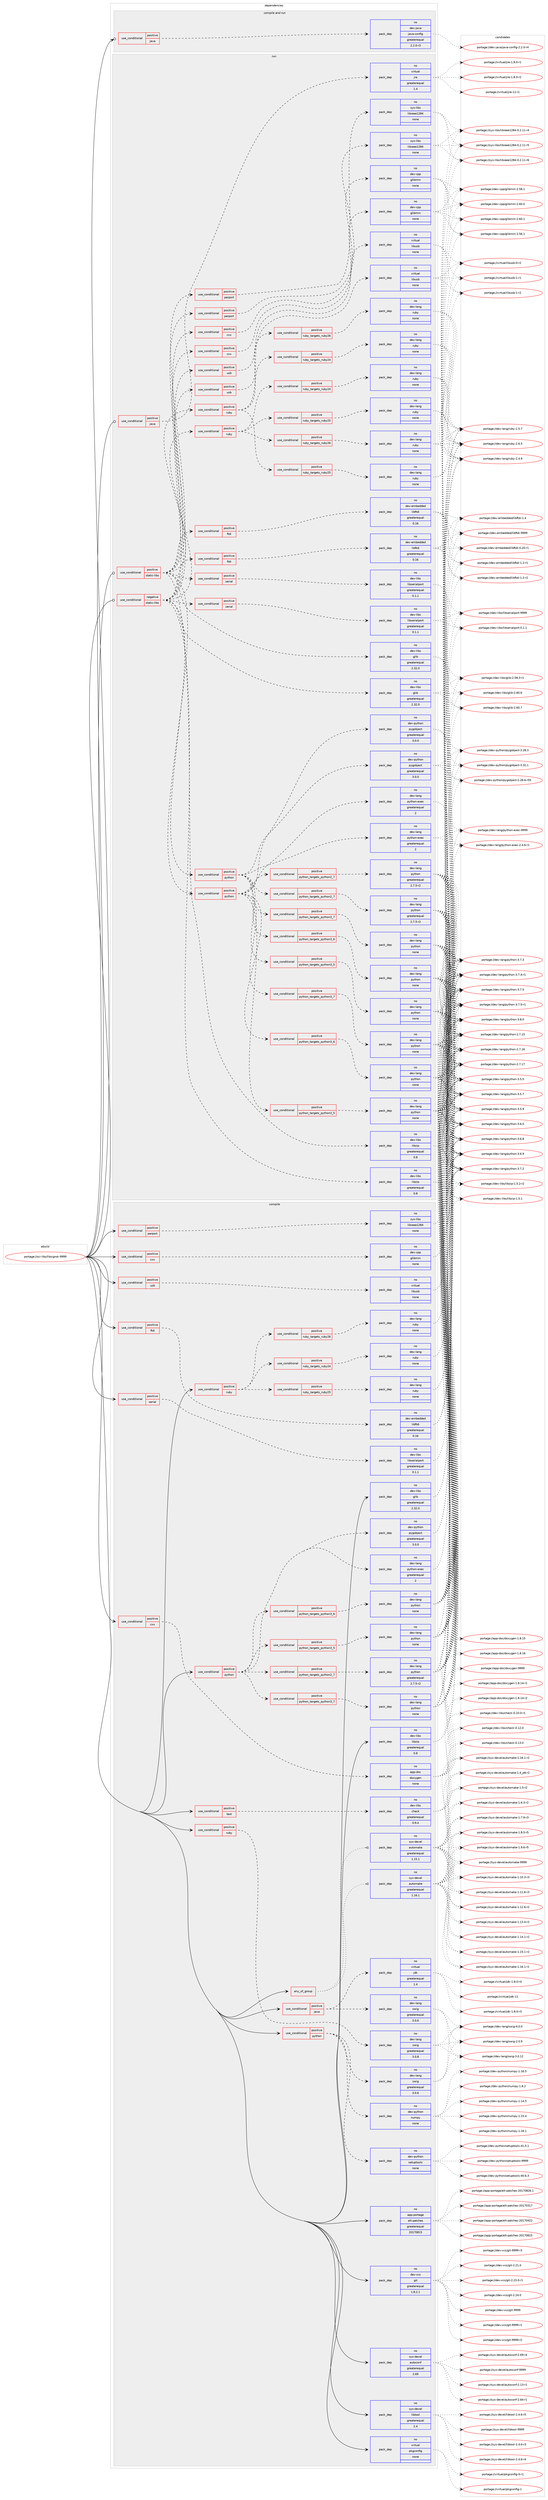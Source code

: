 digraph prolog {

# *************
# Graph options
# *************

newrank=true;
concentrate=true;
compound=true;
graph [rankdir=LR,fontname=Helvetica,fontsize=10,ranksep=1.5];#, ranksep=2.5, nodesep=0.2];
edge  [arrowhead=vee];
node  [fontname=Helvetica,fontsize=10];

# **********
# The ebuild
# **********

subgraph cluster_leftcol {
color=gray;
rank=same;
label=<<i>ebuild</i>>;
id [label="portage://sci-libs/libsigrok-9999", color=red, width=4, href="../sci-libs/libsigrok-9999.svg"];
}

# ****************
# The dependencies
# ****************

subgraph cluster_midcol {
color=gray;
label=<<i>dependencies</i>>;
subgraph cluster_compile {
fillcolor="#eeeeee";
style=filled;
label=<<i>compile</i>>;
subgraph any6439 {
dependency391031 [label=<<TABLE BORDER="0" CELLBORDER="1" CELLSPACING="0" CELLPADDING="4"><TR><TD CELLPADDING="10">any_of_group</TD></TR></TABLE>>, shape=none, color=red];subgraph pack287589 {
dependency391032 [label=<<TABLE BORDER="0" CELLBORDER="1" CELLSPACING="0" CELLPADDING="4" WIDTH="220"><TR><TD ROWSPAN="6" CELLPADDING="30">pack_dep</TD></TR><TR><TD WIDTH="110">no</TD></TR><TR><TD>sys-devel</TD></TR><TR><TD>automake</TD></TR><TR><TD>greaterequal</TD></TR><TR><TD>1.16.1</TD></TR></TABLE>>, shape=none, color=blue];
}
dependency391031:e -> dependency391032:w [weight=20,style="dotted",arrowhead="oinv"];
subgraph pack287590 {
dependency391033 [label=<<TABLE BORDER="0" CELLBORDER="1" CELLSPACING="0" CELLPADDING="4" WIDTH="220"><TR><TD ROWSPAN="6" CELLPADDING="30">pack_dep</TD></TR><TR><TD WIDTH="110">no</TD></TR><TR><TD>sys-devel</TD></TR><TR><TD>automake</TD></TR><TR><TD>greaterequal</TD></TR><TR><TD>1.15.1</TD></TR></TABLE>>, shape=none, color=blue];
}
dependency391031:e -> dependency391033:w [weight=20,style="dotted",arrowhead="oinv"];
}
id:e -> dependency391031:w [weight=20,style="solid",arrowhead="vee"];
subgraph cond96799 {
dependency391034 [label=<<TABLE BORDER="0" CELLBORDER="1" CELLSPACING="0" CELLPADDING="4"><TR><TD ROWSPAN="3" CELLPADDING="10">use_conditional</TD></TR><TR><TD>positive</TD></TR><TR><TD>cxx</TD></TR></TABLE>>, shape=none, color=red];
subgraph pack287591 {
dependency391035 [label=<<TABLE BORDER="0" CELLBORDER="1" CELLSPACING="0" CELLPADDING="4" WIDTH="220"><TR><TD ROWSPAN="6" CELLPADDING="30">pack_dep</TD></TR><TR><TD WIDTH="110">no</TD></TR><TR><TD>app-doc</TD></TR><TR><TD>doxygen</TD></TR><TR><TD>none</TD></TR><TR><TD></TD></TR></TABLE>>, shape=none, color=blue];
}
dependency391034:e -> dependency391035:w [weight=20,style="dashed",arrowhead="vee"];
}
id:e -> dependency391034:w [weight=20,style="solid",arrowhead="vee"];
subgraph cond96800 {
dependency391036 [label=<<TABLE BORDER="0" CELLBORDER="1" CELLSPACING="0" CELLPADDING="4"><TR><TD ROWSPAN="3" CELLPADDING="10">use_conditional</TD></TR><TR><TD>positive</TD></TR><TR><TD>cxx</TD></TR></TABLE>>, shape=none, color=red];
subgraph pack287592 {
dependency391037 [label=<<TABLE BORDER="0" CELLBORDER="1" CELLSPACING="0" CELLPADDING="4" WIDTH="220"><TR><TD ROWSPAN="6" CELLPADDING="30">pack_dep</TD></TR><TR><TD WIDTH="110">no</TD></TR><TR><TD>dev-cpp</TD></TR><TR><TD>glibmm</TD></TR><TR><TD>none</TD></TR><TR><TD></TD></TR></TABLE>>, shape=none, color=blue];
}
dependency391036:e -> dependency391037:w [weight=20,style="dashed",arrowhead="vee"];
}
id:e -> dependency391036:w [weight=20,style="solid",arrowhead="vee"];
subgraph cond96801 {
dependency391038 [label=<<TABLE BORDER="0" CELLBORDER="1" CELLSPACING="0" CELLPADDING="4"><TR><TD ROWSPAN="3" CELLPADDING="10">use_conditional</TD></TR><TR><TD>positive</TD></TR><TR><TD>ftdi</TD></TR></TABLE>>, shape=none, color=red];
subgraph pack287593 {
dependency391039 [label=<<TABLE BORDER="0" CELLBORDER="1" CELLSPACING="0" CELLPADDING="4" WIDTH="220"><TR><TD ROWSPAN="6" CELLPADDING="30">pack_dep</TD></TR><TR><TD WIDTH="110">no</TD></TR><TR><TD>dev-embedded</TD></TR><TR><TD>libftdi</TD></TR><TR><TD>greaterequal</TD></TR><TR><TD>0.16</TD></TR></TABLE>>, shape=none, color=blue];
}
dependency391038:e -> dependency391039:w [weight=20,style="dashed",arrowhead="vee"];
}
id:e -> dependency391038:w [weight=20,style="solid",arrowhead="vee"];
subgraph cond96802 {
dependency391040 [label=<<TABLE BORDER="0" CELLBORDER="1" CELLSPACING="0" CELLPADDING="4"><TR><TD ROWSPAN="3" CELLPADDING="10">use_conditional</TD></TR><TR><TD>positive</TD></TR><TR><TD>java</TD></TR></TABLE>>, shape=none, color=red];
subgraph pack287594 {
dependency391041 [label=<<TABLE BORDER="0" CELLBORDER="1" CELLSPACING="0" CELLPADDING="4" WIDTH="220"><TR><TD ROWSPAN="6" CELLPADDING="30">pack_dep</TD></TR><TR><TD WIDTH="110">no</TD></TR><TR><TD>dev-lang</TD></TR><TR><TD>swig</TD></TR><TR><TD>greaterequal</TD></TR><TR><TD>3.0.6</TD></TR></TABLE>>, shape=none, color=blue];
}
dependency391040:e -> dependency391041:w [weight=20,style="dashed",arrowhead="vee"];
subgraph pack287595 {
dependency391042 [label=<<TABLE BORDER="0" CELLBORDER="1" CELLSPACING="0" CELLPADDING="4" WIDTH="220"><TR><TD ROWSPAN="6" CELLPADDING="30">pack_dep</TD></TR><TR><TD WIDTH="110">no</TD></TR><TR><TD>virtual</TD></TR><TR><TD>jdk</TD></TR><TR><TD>greaterequal</TD></TR><TR><TD>1.4</TD></TR></TABLE>>, shape=none, color=blue];
}
dependency391040:e -> dependency391042:w [weight=20,style="dashed",arrowhead="vee"];
}
id:e -> dependency391040:w [weight=20,style="solid",arrowhead="vee"];
subgraph cond96803 {
dependency391043 [label=<<TABLE BORDER="0" CELLBORDER="1" CELLSPACING="0" CELLPADDING="4"><TR><TD ROWSPAN="3" CELLPADDING="10">use_conditional</TD></TR><TR><TD>positive</TD></TR><TR><TD>parport</TD></TR></TABLE>>, shape=none, color=red];
subgraph pack287596 {
dependency391044 [label=<<TABLE BORDER="0" CELLBORDER="1" CELLSPACING="0" CELLPADDING="4" WIDTH="220"><TR><TD ROWSPAN="6" CELLPADDING="30">pack_dep</TD></TR><TR><TD WIDTH="110">no</TD></TR><TR><TD>sys-libs</TD></TR><TR><TD>libieee1284</TD></TR><TR><TD>none</TD></TR><TR><TD></TD></TR></TABLE>>, shape=none, color=blue];
}
dependency391043:e -> dependency391044:w [weight=20,style="dashed",arrowhead="vee"];
}
id:e -> dependency391043:w [weight=20,style="solid",arrowhead="vee"];
subgraph cond96804 {
dependency391045 [label=<<TABLE BORDER="0" CELLBORDER="1" CELLSPACING="0" CELLPADDING="4"><TR><TD ROWSPAN="3" CELLPADDING="10">use_conditional</TD></TR><TR><TD>positive</TD></TR><TR><TD>python</TD></TR></TABLE>>, shape=none, color=red];
subgraph cond96805 {
dependency391046 [label=<<TABLE BORDER="0" CELLBORDER="1" CELLSPACING="0" CELLPADDING="4"><TR><TD ROWSPAN="3" CELLPADDING="10">use_conditional</TD></TR><TR><TD>positive</TD></TR><TR><TD>python_targets_python2_7</TD></TR></TABLE>>, shape=none, color=red];
subgraph pack287597 {
dependency391047 [label=<<TABLE BORDER="0" CELLBORDER="1" CELLSPACING="0" CELLPADDING="4" WIDTH="220"><TR><TD ROWSPAN="6" CELLPADDING="30">pack_dep</TD></TR><TR><TD WIDTH="110">no</TD></TR><TR><TD>dev-lang</TD></TR><TR><TD>python</TD></TR><TR><TD>greaterequal</TD></TR><TR><TD>2.7.5-r2</TD></TR></TABLE>>, shape=none, color=blue];
}
dependency391046:e -> dependency391047:w [weight=20,style="dashed",arrowhead="vee"];
}
dependency391045:e -> dependency391046:w [weight=20,style="dashed",arrowhead="vee"];
subgraph cond96806 {
dependency391048 [label=<<TABLE BORDER="0" CELLBORDER="1" CELLSPACING="0" CELLPADDING="4"><TR><TD ROWSPAN="3" CELLPADDING="10">use_conditional</TD></TR><TR><TD>positive</TD></TR><TR><TD>python_targets_python3_5</TD></TR></TABLE>>, shape=none, color=red];
subgraph pack287598 {
dependency391049 [label=<<TABLE BORDER="0" CELLBORDER="1" CELLSPACING="0" CELLPADDING="4" WIDTH="220"><TR><TD ROWSPAN="6" CELLPADDING="30">pack_dep</TD></TR><TR><TD WIDTH="110">no</TD></TR><TR><TD>dev-lang</TD></TR><TR><TD>python</TD></TR><TR><TD>none</TD></TR><TR><TD></TD></TR></TABLE>>, shape=none, color=blue];
}
dependency391048:e -> dependency391049:w [weight=20,style="dashed",arrowhead="vee"];
}
dependency391045:e -> dependency391048:w [weight=20,style="dashed",arrowhead="vee"];
subgraph cond96807 {
dependency391050 [label=<<TABLE BORDER="0" CELLBORDER="1" CELLSPACING="0" CELLPADDING="4"><TR><TD ROWSPAN="3" CELLPADDING="10">use_conditional</TD></TR><TR><TD>positive</TD></TR><TR><TD>python_targets_python3_6</TD></TR></TABLE>>, shape=none, color=red];
subgraph pack287599 {
dependency391051 [label=<<TABLE BORDER="0" CELLBORDER="1" CELLSPACING="0" CELLPADDING="4" WIDTH="220"><TR><TD ROWSPAN="6" CELLPADDING="30">pack_dep</TD></TR><TR><TD WIDTH="110">no</TD></TR><TR><TD>dev-lang</TD></TR><TR><TD>python</TD></TR><TR><TD>none</TD></TR><TR><TD></TD></TR></TABLE>>, shape=none, color=blue];
}
dependency391050:e -> dependency391051:w [weight=20,style="dashed",arrowhead="vee"];
}
dependency391045:e -> dependency391050:w [weight=20,style="dashed",arrowhead="vee"];
subgraph cond96808 {
dependency391052 [label=<<TABLE BORDER="0" CELLBORDER="1" CELLSPACING="0" CELLPADDING="4"><TR><TD ROWSPAN="3" CELLPADDING="10">use_conditional</TD></TR><TR><TD>positive</TD></TR><TR><TD>python_targets_python3_7</TD></TR></TABLE>>, shape=none, color=red];
subgraph pack287600 {
dependency391053 [label=<<TABLE BORDER="0" CELLBORDER="1" CELLSPACING="0" CELLPADDING="4" WIDTH="220"><TR><TD ROWSPAN="6" CELLPADDING="30">pack_dep</TD></TR><TR><TD WIDTH="110">no</TD></TR><TR><TD>dev-lang</TD></TR><TR><TD>python</TD></TR><TR><TD>none</TD></TR><TR><TD></TD></TR></TABLE>>, shape=none, color=blue];
}
dependency391052:e -> dependency391053:w [weight=20,style="dashed",arrowhead="vee"];
}
dependency391045:e -> dependency391052:w [weight=20,style="dashed",arrowhead="vee"];
subgraph pack287601 {
dependency391054 [label=<<TABLE BORDER="0" CELLBORDER="1" CELLSPACING="0" CELLPADDING="4" WIDTH="220"><TR><TD ROWSPAN="6" CELLPADDING="30">pack_dep</TD></TR><TR><TD WIDTH="110">no</TD></TR><TR><TD>dev-lang</TD></TR><TR><TD>python-exec</TD></TR><TR><TD>greaterequal</TD></TR><TR><TD>2</TD></TR></TABLE>>, shape=none, color=blue];
}
dependency391045:e -> dependency391054:w [weight=20,style="dashed",arrowhead="vee"];
subgraph pack287602 {
dependency391055 [label=<<TABLE BORDER="0" CELLBORDER="1" CELLSPACING="0" CELLPADDING="4" WIDTH="220"><TR><TD ROWSPAN="6" CELLPADDING="30">pack_dep</TD></TR><TR><TD WIDTH="110">no</TD></TR><TR><TD>dev-python</TD></TR><TR><TD>pygobject</TD></TR><TR><TD>greaterequal</TD></TR><TR><TD>3.0.0</TD></TR></TABLE>>, shape=none, color=blue];
}
dependency391045:e -> dependency391055:w [weight=20,style="dashed",arrowhead="vee"];
}
id:e -> dependency391045:w [weight=20,style="solid",arrowhead="vee"];
subgraph cond96809 {
dependency391056 [label=<<TABLE BORDER="0" CELLBORDER="1" CELLSPACING="0" CELLPADDING="4"><TR><TD ROWSPAN="3" CELLPADDING="10">use_conditional</TD></TR><TR><TD>positive</TD></TR><TR><TD>python</TD></TR></TABLE>>, shape=none, color=red];
subgraph pack287603 {
dependency391057 [label=<<TABLE BORDER="0" CELLBORDER="1" CELLSPACING="0" CELLPADDING="4" WIDTH="220"><TR><TD ROWSPAN="6" CELLPADDING="30">pack_dep</TD></TR><TR><TD WIDTH="110">no</TD></TR><TR><TD>dev-python</TD></TR><TR><TD>setuptools</TD></TR><TR><TD>none</TD></TR><TR><TD></TD></TR></TABLE>>, shape=none, color=blue];
}
dependency391056:e -> dependency391057:w [weight=20,style="dashed",arrowhead="vee"];
subgraph pack287604 {
dependency391058 [label=<<TABLE BORDER="0" CELLBORDER="1" CELLSPACING="0" CELLPADDING="4" WIDTH="220"><TR><TD ROWSPAN="6" CELLPADDING="30">pack_dep</TD></TR><TR><TD WIDTH="110">no</TD></TR><TR><TD>dev-python</TD></TR><TR><TD>numpy</TD></TR><TR><TD>none</TD></TR><TR><TD></TD></TR></TABLE>>, shape=none, color=blue];
}
dependency391056:e -> dependency391058:w [weight=20,style="dashed",arrowhead="vee"];
subgraph pack287605 {
dependency391059 [label=<<TABLE BORDER="0" CELLBORDER="1" CELLSPACING="0" CELLPADDING="4" WIDTH="220"><TR><TD ROWSPAN="6" CELLPADDING="30">pack_dep</TD></TR><TR><TD WIDTH="110">no</TD></TR><TR><TD>dev-lang</TD></TR><TR><TD>swig</TD></TR><TR><TD>greaterequal</TD></TR><TR><TD>3.0.6</TD></TR></TABLE>>, shape=none, color=blue];
}
dependency391056:e -> dependency391059:w [weight=20,style="dashed",arrowhead="vee"];
}
id:e -> dependency391056:w [weight=20,style="solid",arrowhead="vee"];
subgraph cond96810 {
dependency391060 [label=<<TABLE BORDER="0" CELLBORDER="1" CELLSPACING="0" CELLPADDING="4"><TR><TD ROWSPAN="3" CELLPADDING="10">use_conditional</TD></TR><TR><TD>positive</TD></TR><TR><TD>ruby</TD></TR></TABLE>>, shape=none, color=red];
subgraph cond96811 {
dependency391061 [label=<<TABLE BORDER="0" CELLBORDER="1" CELLSPACING="0" CELLPADDING="4"><TR><TD ROWSPAN="3" CELLPADDING="10">use_conditional</TD></TR><TR><TD>positive</TD></TR><TR><TD>ruby_targets_ruby26</TD></TR></TABLE>>, shape=none, color=red];
subgraph pack287606 {
dependency391062 [label=<<TABLE BORDER="0" CELLBORDER="1" CELLSPACING="0" CELLPADDING="4" WIDTH="220"><TR><TD ROWSPAN="6" CELLPADDING="30">pack_dep</TD></TR><TR><TD WIDTH="110">no</TD></TR><TR><TD>dev-lang</TD></TR><TR><TD>ruby</TD></TR><TR><TD>none</TD></TR><TR><TD></TD></TR></TABLE>>, shape=none, color=blue];
}
dependency391061:e -> dependency391062:w [weight=20,style="dashed",arrowhead="vee"];
}
dependency391060:e -> dependency391061:w [weight=20,style="dashed",arrowhead="vee"];
subgraph cond96812 {
dependency391063 [label=<<TABLE BORDER="0" CELLBORDER="1" CELLSPACING="0" CELLPADDING="4"><TR><TD ROWSPAN="3" CELLPADDING="10">use_conditional</TD></TR><TR><TD>positive</TD></TR><TR><TD>ruby_targets_ruby25</TD></TR></TABLE>>, shape=none, color=red];
subgraph pack287607 {
dependency391064 [label=<<TABLE BORDER="0" CELLBORDER="1" CELLSPACING="0" CELLPADDING="4" WIDTH="220"><TR><TD ROWSPAN="6" CELLPADDING="30">pack_dep</TD></TR><TR><TD WIDTH="110">no</TD></TR><TR><TD>dev-lang</TD></TR><TR><TD>ruby</TD></TR><TR><TD>none</TD></TR><TR><TD></TD></TR></TABLE>>, shape=none, color=blue];
}
dependency391063:e -> dependency391064:w [weight=20,style="dashed",arrowhead="vee"];
}
dependency391060:e -> dependency391063:w [weight=20,style="dashed",arrowhead="vee"];
subgraph cond96813 {
dependency391065 [label=<<TABLE BORDER="0" CELLBORDER="1" CELLSPACING="0" CELLPADDING="4"><TR><TD ROWSPAN="3" CELLPADDING="10">use_conditional</TD></TR><TR><TD>positive</TD></TR><TR><TD>ruby_targets_ruby24</TD></TR></TABLE>>, shape=none, color=red];
subgraph pack287608 {
dependency391066 [label=<<TABLE BORDER="0" CELLBORDER="1" CELLSPACING="0" CELLPADDING="4" WIDTH="220"><TR><TD ROWSPAN="6" CELLPADDING="30">pack_dep</TD></TR><TR><TD WIDTH="110">no</TD></TR><TR><TD>dev-lang</TD></TR><TR><TD>ruby</TD></TR><TR><TD>none</TD></TR><TR><TD></TD></TR></TABLE>>, shape=none, color=blue];
}
dependency391065:e -> dependency391066:w [weight=20,style="dashed",arrowhead="vee"];
}
dependency391060:e -> dependency391065:w [weight=20,style="dashed",arrowhead="vee"];
}
id:e -> dependency391060:w [weight=20,style="solid",arrowhead="vee"];
subgraph cond96814 {
dependency391067 [label=<<TABLE BORDER="0" CELLBORDER="1" CELLSPACING="0" CELLPADDING="4"><TR><TD ROWSPAN="3" CELLPADDING="10">use_conditional</TD></TR><TR><TD>positive</TD></TR><TR><TD>ruby</TD></TR></TABLE>>, shape=none, color=red];
subgraph pack287609 {
dependency391068 [label=<<TABLE BORDER="0" CELLBORDER="1" CELLSPACING="0" CELLPADDING="4" WIDTH="220"><TR><TD ROWSPAN="6" CELLPADDING="30">pack_dep</TD></TR><TR><TD WIDTH="110">no</TD></TR><TR><TD>dev-lang</TD></TR><TR><TD>swig</TD></TR><TR><TD>greaterequal</TD></TR><TR><TD>3.0.8</TD></TR></TABLE>>, shape=none, color=blue];
}
dependency391067:e -> dependency391068:w [weight=20,style="dashed",arrowhead="vee"];
}
id:e -> dependency391067:w [weight=20,style="solid",arrowhead="vee"];
subgraph cond96815 {
dependency391069 [label=<<TABLE BORDER="0" CELLBORDER="1" CELLSPACING="0" CELLPADDING="4"><TR><TD ROWSPAN="3" CELLPADDING="10">use_conditional</TD></TR><TR><TD>positive</TD></TR><TR><TD>serial</TD></TR></TABLE>>, shape=none, color=red];
subgraph pack287610 {
dependency391070 [label=<<TABLE BORDER="0" CELLBORDER="1" CELLSPACING="0" CELLPADDING="4" WIDTH="220"><TR><TD ROWSPAN="6" CELLPADDING="30">pack_dep</TD></TR><TR><TD WIDTH="110">no</TD></TR><TR><TD>dev-libs</TD></TR><TR><TD>libserialport</TD></TR><TR><TD>greaterequal</TD></TR><TR><TD>0.1.1</TD></TR></TABLE>>, shape=none, color=blue];
}
dependency391069:e -> dependency391070:w [weight=20,style="dashed",arrowhead="vee"];
}
id:e -> dependency391069:w [weight=20,style="solid",arrowhead="vee"];
subgraph cond96816 {
dependency391071 [label=<<TABLE BORDER="0" CELLBORDER="1" CELLSPACING="0" CELLPADDING="4"><TR><TD ROWSPAN="3" CELLPADDING="10">use_conditional</TD></TR><TR><TD>positive</TD></TR><TR><TD>test</TD></TR></TABLE>>, shape=none, color=red];
subgraph pack287611 {
dependency391072 [label=<<TABLE BORDER="0" CELLBORDER="1" CELLSPACING="0" CELLPADDING="4" WIDTH="220"><TR><TD ROWSPAN="6" CELLPADDING="30">pack_dep</TD></TR><TR><TD WIDTH="110">no</TD></TR><TR><TD>dev-libs</TD></TR><TR><TD>check</TD></TR><TR><TD>greaterequal</TD></TR><TR><TD>0.9.4</TD></TR></TABLE>>, shape=none, color=blue];
}
dependency391071:e -> dependency391072:w [weight=20,style="dashed",arrowhead="vee"];
}
id:e -> dependency391071:w [weight=20,style="solid",arrowhead="vee"];
subgraph cond96817 {
dependency391073 [label=<<TABLE BORDER="0" CELLBORDER="1" CELLSPACING="0" CELLPADDING="4"><TR><TD ROWSPAN="3" CELLPADDING="10">use_conditional</TD></TR><TR><TD>positive</TD></TR><TR><TD>usb</TD></TR></TABLE>>, shape=none, color=red];
subgraph pack287612 {
dependency391074 [label=<<TABLE BORDER="0" CELLBORDER="1" CELLSPACING="0" CELLPADDING="4" WIDTH="220"><TR><TD ROWSPAN="6" CELLPADDING="30">pack_dep</TD></TR><TR><TD WIDTH="110">no</TD></TR><TR><TD>virtual</TD></TR><TR><TD>libusb</TD></TR><TR><TD>none</TD></TR><TR><TD></TD></TR></TABLE>>, shape=none, color=blue];
}
dependency391073:e -> dependency391074:w [weight=20,style="dashed",arrowhead="vee"];
}
id:e -> dependency391073:w [weight=20,style="solid",arrowhead="vee"];
subgraph pack287613 {
dependency391075 [label=<<TABLE BORDER="0" CELLBORDER="1" CELLSPACING="0" CELLPADDING="4" WIDTH="220"><TR><TD ROWSPAN="6" CELLPADDING="30">pack_dep</TD></TR><TR><TD WIDTH="110">no</TD></TR><TR><TD>app-portage</TD></TR><TR><TD>elt-patches</TD></TR><TR><TD>greaterequal</TD></TR><TR><TD>20170815</TD></TR></TABLE>>, shape=none, color=blue];
}
id:e -> dependency391075:w [weight=20,style="solid",arrowhead="vee"];
subgraph pack287614 {
dependency391076 [label=<<TABLE BORDER="0" CELLBORDER="1" CELLSPACING="0" CELLPADDING="4" WIDTH="220"><TR><TD ROWSPAN="6" CELLPADDING="30">pack_dep</TD></TR><TR><TD WIDTH="110">no</TD></TR><TR><TD>dev-libs</TD></TR><TR><TD>glib</TD></TR><TR><TD>greaterequal</TD></TR><TR><TD>2.32.0</TD></TR></TABLE>>, shape=none, color=blue];
}
id:e -> dependency391076:w [weight=20,style="solid",arrowhead="vee"];
subgraph pack287615 {
dependency391077 [label=<<TABLE BORDER="0" CELLBORDER="1" CELLSPACING="0" CELLPADDING="4" WIDTH="220"><TR><TD ROWSPAN="6" CELLPADDING="30">pack_dep</TD></TR><TR><TD WIDTH="110">no</TD></TR><TR><TD>dev-libs</TD></TR><TR><TD>libzip</TD></TR><TR><TD>greaterequal</TD></TR><TR><TD>0.8</TD></TR></TABLE>>, shape=none, color=blue];
}
id:e -> dependency391077:w [weight=20,style="solid",arrowhead="vee"];
subgraph pack287616 {
dependency391078 [label=<<TABLE BORDER="0" CELLBORDER="1" CELLSPACING="0" CELLPADDING="4" WIDTH="220"><TR><TD ROWSPAN="6" CELLPADDING="30">pack_dep</TD></TR><TR><TD WIDTH="110">no</TD></TR><TR><TD>dev-vcs</TD></TR><TR><TD>git</TD></TR><TR><TD>greaterequal</TD></TR><TR><TD>1.8.2.1</TD></TR></TABLE>>, shape=none, color=blue];
}
id:e -> dependency391078:w [weight=20,style="solid",arrowhead="vee"];
subgraph pack287617 {
dependency391079 [label=<<TABLE BORDER="0" CELLBORDER="1" CELLSPACING="0" CELLPADDING="4" WIDTH="220"><TR><TD ROWSPAN="6" CELLPADDING="30">pack_dep</TD></TR><TR><TD WIDTH="110">no</TD></TR><TR><TD>sys-devel</TD></TR><TR><TD>autoconf</TD></TR><TR><TD>greaterequal</TD></TR><TR><TD>2.69</TD></TR></TABLE>>, shape=none, color=blue];
}
id:e -> dependency391079:w [weight=20,style="solid",arrowhead="vee"];
subgraph pack287618 {
dependency391080 [label=<<TABLE BORDER="0" CELLBORDER="1" CELLSPACING="0" CELLPADDING="4" WIDTH="220"><TR><TD ROWSPAN="6" CELLPADDING="30">pack_dep</TD></TR><TR><TD WIDTH="110">no</TD></TR><TR><TD>sys-devel</TD></TR><TR><TD>libtool</TD></TR><TR><TD>greaterequal</TD></TR><TR><TD>2.4</TD></TR></TABLE>>, shape=none, color=blue];
}
id:e -> dependency391080:w [weight=20,style="solid",arrowhead="vee"];
subgraph pack287619 {
dependency391081 [label=<<TABLE BORDER="0" CELLBORDER="1" CELLSPACING="0" CELLPADDING="4" WIDTH="220"><TR><TD ROWSPAN="6" CELLPADDING="30">pack_dep</TD></TR><TR><TD WIDTH="110">no</TD></TR><TR><TD>virtual</TD></TR><TR><TD>pkgconfig</TD></TR><TR><TD>none</TD></TR><TR><TD></TD></TR></TABLE>>, shape=none, color=blue];
}
id:e -> dependency391081:w [weight=20,style="solid",arrowhead="vee"];
}
subgraph cluster_compileandrun {
fillcolor="#eeeeee";
style=filled;
label=<<i>compile and run</i>>;
subgraph cond96818 {
dependency391082 [label=<<TABLE BORDER="0" CELLBORDER="1" CELLSPACING="0" CELLPADDING="4"><TR><TD ROWSPAN="3" CELLPADDING="10">use_conditional</TD></TR><TR><TD>positive</TD></TR><TR><TD>java</TD></TR></TABLE>>, shape=none, color=red];
subgraph pack287620 {
dependency391083 [label=<<TABLE BORDER="0" CELLBORDER="1" CELLSPACING="0" CELLPADDING="4" WIDTH="220"><TR><TD ROWSPAN="6" CELLPADDING="30">pack_dep</TD></TR><TR><TD WIDTH="110">no</TD></TR><TR><TD>dev-java</TD></TR><TR><TD>java-config</TD></TR><TR><TD>greaterequal</TD></TR><TR><TD>2.2.0-r3</TD></TR></TABLE>>, shape=none, color=blue];
}
dependency391082:e -> dependency391083:w [weight=20,style="dashed",arrowhead="vee"];
}
id:e -> dependency391082:w [weight=20,style="solid",arrowhead="odotvee"];
}
subgraph cluster_run {
fillcolor="#eeeeee";
style=filled;
label=<<i>run</i>>;
subgraph cond96819 {
dependency391084 [label=<<TABLE BORDER="0" CELLBORDER="1" CELLSPACING="0" CELLPADDING="4"><TR><TD ROWSPAN="3" CELLPADDING="10">use_conditional</TD></TR><TR><TD>negative</TD></TR><TR><TD>static-libs</TD></TR></TABLE>>, shape=none, color=red];
subgraph pack287621 {
dependency391085 [label=<<TABLE BORDER="0" CELLBORDER="1" CELLSPACING="0" CELLPADDING="4" WIDTH="220"><TR><TD ROWSPAN="6" CELLPADDING="30">pack_dep</TD></TR><TR><TD WIDTH="110">no</TD></TR><TR><TD>dev-libs</TD></TR><TR><TD>glib</TD></TR><TR><TD>greaterequal</TD></TR><TR><TD>2.32.0</TD></TR></TABLE>>, shape=none, color=blue];
}
dependency391084:e -> dependency391085:w [weight=20,style="dashed",arrowhead="vee"];
subgraph pack287622 {
dependency391086 [label=<<TABLE BORDER="0" CELLBORDER="1" CELLSPACING="0" CELLPADDING="4" WIDTH="220"><TR><TD ROWSPAN="6" CELLPADDING="30">pack_dep</TD></TR><TR><TD WIDTH="110">no</TD></TR><TR><TD>dev-libs</TD></TR><TR><TD>libzip</TD></TR><TR><TD>greaterequal</TD></TR><TR><TD>0.8</TD></TR></TABLE>>, shape=none, color=blue];
}
dependency391084:e -> dependency391086:w [weight=20,style="dashed",arrowhead="vee"];
subgraph cond96820 {
dependency391087 [label=<<TABLE BORDER="0" CELLBORDER="1" CELLSPACING="0" CELLPADDING="4"><TR><TD ROWSPAN="3" CELLPADDING="10">use_conditional</TD></TR><TR><TD>positive</TD></TR><TR><TD>cxx</TD></TR></TABLE>>, shape=none, color=red];
subgraph pack287623 {
dependency391088 [label=<<TABLE BORDER="0" CELLBORDER="1" CELLSPACING="0" CELLPADDING="4" WIDTH="220"><TR><TD ROWSPAN="6" CELLPADDING="30">pack_dep</TD></TR><TR><TD WIDTH="110">no</TD></TR><TR><TD>dev-cpp</TD></TR><TR><TD>glibmm</TD></TR><TR><TD>none</TD></TR><TR><TD></TD></TR></TABLE>>, shape=none, color=blue];
}
dependency391087:e -> dependency391088:w [weight=20,style="dashed",arrowhead="vee"];
}
dependency391084:e -> dependency391087:w [weight=20,style="dashed",arrowhead="vee"];
subgraph cond96821 {
dependency391089 [label=<<TABLE BORDER="0" CELLBORDER="1" CELLSPACING="0" CELLPADDING="4"><TR><TD ROWSPAN="3" CELLPADDING="10">use_conditional</TD></TR><TR><TD>positive</TD></TR><TR><TD>python</TD></TR></TABLE>>, shape=none, color=red];
subgraph cond96822 {
dependency391090 [label=<<TABLE BORDER="0" CELLBORDER="1" CELLSPACING="0" CELLPADDING="4"><TR><TD ROWSPAN="3" CELLPADDING="10">use_conditional</TD></TR><TR><TD>positive</TD></TR><TR><TD>python_targets_python2_7</TD></TR></TABLE>>, shape=none, color=red];
subgraph pack287624 {
dependency391091 [label=<<TABLE BORDER="0" CELLBORDER="1" CELLSPACING="0" CELLPADDING="4" WIDTH="220"><TR><TD ROWSPAN="6" CELLPADDING="30">pack_dep</TD></TR><TR><TD WIDTH="110">no</TD></TR><TR><TD>dev-lang</TD></TR><TR><TD>python</TD></TR><TR><TD>greaterequal</TD></TR><TR><TD>2.7.5-r2</TD></TR></TABLE>>, shape=none, color=blue];
}
dependency391090:e -> dependency391091:w [weight=20,style="dashed",arrowhead="vee"];
}
dependency391089:e -> dependency391090:w [weight=20,style="dashed",arrowhead="vee"];
subgraph cond96823 {
dependency391092 [label=<<TABLE BORDER="0" CELLBORDER="1" CELLSPACING="0" CELLPADDING="4"><TR><TD ROWSPAN="3" CELLPADDING="10">use_conditional</TD></TR><TR><TD>positive</TD></TR><TR><TD>python_targets_python3_5</TD></TR></TABLE>>, shape=none, color=red];
subgraph pack287625 {
dependency391093 [label=<<TABLE BORDER="0" CELLBORDER="1" CELLSPACING="0" CELLPADDING="4" WIDTH="220"><TR><TD ROWSPAN="6" CELLPADDING="30">pack_dep</TD></TR><TR><TD WIDTH="110">no</TD></TR><TR><TD>dev-lang</TD></TR><TR><TD>python</TD></TR><TR><TD>none</TD></TR><TR><TD></TD></TR></TABLE>>, shape=none, color=blue];
}
dependency391092:e -> dependency391093:w [weight=20,style="dashed",arrowhead="vee"];
}
dependency391089:e -> dependency391092:w [weight=20,style="dashed",arrowhead="vee"];
subgraph cond96824 {
dependency391094 [label=<<TABLE BORDER="0" CELLBORDER="1" CELLSPACING="0" CELLPADDING="4"><TR><TD ROWSPAN="3" CELLPADDING="10">use_conditional</TD></TR><TR><TD>positive</TD></TR><TR><TD>python_targets_python3_6</TD></TR></TABLE>>, shape=none, color=red];
subgraph pack287626 {
dependency391095 [label=<<TABLE BORDER="0" CELLBORDER="1" CELLSPACING="0" CELLPADDING="4" WIDTH="220"><TR><TD ROWSPAN="6" CELLPADDING="30">pack_dep</TD></TR><TR><TD WIDTH="110">no</TD></TR><TR><TD>dev-lang</TD></TR><TR><TD>python</TD></TR><TR><TD>none</TD></TR><TR><TD></TD></TR></TABLE>>, shape=none, color=blue];
}
dependency391094:e -> dependency391095:w [weight=20,style="dashed",arrowhead="vee"];
}
dependency391089:e -> dependency391094:w [weight=20,style="dashed",arrowhead="vee"];
subgraph cond96825 {
dependency391096 [label=<<TABLE BORDER="0" CELLBORDER="1" CELLSPACING="0" CELLPADDING="4"><TR><TD ROWSPAN="3" CELLPADDING="10">use_conditional</TD></TR><TR><TD>positive</TD></TR><TR><TD>python_targets_python3_7</TD></TR></TABLE>>, shape=none, color=red];
subgraph pack287627 {
dependency391097 [label=<<TABLE BORDER="0" CELLBORDER="1" CELLSPACING="0" CELLPADDING="4" WIDTH="220"><TR><TD ROWSPAN="6" CELLPADDING="30">pack_dep</TD></TR><TR><TD WIDTH="110">no</TD></TR><TR><TD>dev-lang</TD></TR><TR><TD>python</TD></TR><TR><TD>none</TD></TR><TR><TD></TD></TR></TABLE>>, shape=none, color=blue];
}
dependency391096:e -> dependency391097:w [weight=20,style="dashed",arrowhead="vee"];
}
dependency391089:e -> dependency391096:w [weight=20,style="dashed",arrowhead="vee"];
subgraph pack287628 {
dependency391098 [label=<<TABLE BORDER="0" CELLBORDER="1" CELLSPACING="0" CELLPADDING="4" WIDTH="220"><TR><TD ROWSPAN="6" CELLPADDING="30">pack_dep</TD></TR><TR><TD WIDTH="110">no</TD></TR><TR><TD>dev-lang</TD></TR><TR><TD>python-exec</TD></TR><TR><TD>greaterequal</TD></TR><TR><TD>2</TD></TR></TABLE>>, shape=none, color=blue];
}
dependency391089:e -> dependency391098:w [weight=20,style="dashed",arrowhead="vee"];
subgraph pack287629 {
dependency391099 [label=<<TABLE BORDER="0" CELLBORDER="1" CELLSPACING="0" CELLPADDING="4" WIDTH="220"><TR><TD ROWSPAN="6" CELLPADDING="30">pack_dep</TD></TR><TR><TD WIDTH="110">no</TD></TR><TR><TD>dev-python</TD></TR><TR><TD>pygobject</TD></TR><TR><TD>greaterequal</TD></TR><TR><TD>3.0.0</TD></TR></TABLE>>, shape=none, color=blue];
}
dependency391089:e -> dependency391099:w [weight=20,style="dashed",arrowhead="vee"];
}
dependency391084:e -> dependency391089:w [weight=20,style="dashed",arrowhead="vee"];
subgraph cond96826 {
dependency391100 [label=<<TABLE BORDER="0" CELLBORDER="1" CELLSPACING="0" CELLPADDING="4"><TR><TD ROWSPAN="3" CELLPADDING="10">use_conditional</TD></TR><TR><TD>positive</TD></TR><TR><TD>ruby</TD></TR></TABLE>>, shape=none, color=red];
subgraph cond96827 {
dependency391101 [label=<<TABLE BORDER="0" CELLBORDER="1" CELLSPACING="0" CELLPADDING="4"><TR><TD ROWSPAN="3" CELLPADDING="10">use_conditional</TD></TR><TR><TD>positive</TD></TR><TR><TD>ruby_targets_ruby26</TD></TR></TABLE>>, shape=none, color=red];
subgraph pack287630 {
dependency391102 [label=<<TABLE BORDER="0" CELLBORDER="1" CELLSPACING="0" CELLPADDING="4" WIDTH="220"><TR><TD ROWSPAN="6" CELLPADDING="30">pack_dep</TD></TR><TR><TD WIDTH="110">no</TD></TR><TR><TD>dev-lang</TD></TR><TR><TD>ruby</TD></TR><TR><TD>none</TD></TR><TR><TD></TD></TR></TABLE>>, shape=none, color=blue];
}
dependency391101:e -> dependency391102:w [weight=20,style="dashed",arrowhead="vee"];
}
dependency391100:e -> dependency391101:w [weight=20,style="dashed",arrowhead="vee"];
subgraph cond96828 {
dependency391103 [label=<<TABLE BORDER="0" CELLBORDER="1" CELLSPACING="0" CELLPADDING="4"><TR><TD ROWSPAN="3" CELLPADDING="10">use_conditional</TD></TR><TR><TD>positive</TD></TR><TR><TD>ruby_targets_ruby25</TD></TR></TABLE>>, shape=none, color=red];
subgraph pack287631 {
dependency391104 [label=<<TABLE BORDER="0" CELLBORDER="1" CELLSPACING="0" CELLPADDING="4" WIDTH="220"><TR><TD ROWSPAN="6" CELLPADDING="30">pack_dep</TD></TR><TR><TD WIDTH="110">no</TD></TR><TR><TD>dev-lang</TD></TR><TR><TD>ruby</TD></TR><TR><TD>none</TD></TR><TR><TD></TD></TR></TABLE>>, shape=none, color=blue];
}
dependency391103:e -> dependency391104:w [weight=20,style="dashed",arrowhead="vee"];
}
dependency391100:e -> dependency391103:w [weight=20,style="dashed",arrowhead="vee"];
subgraph cond96829 {
dependency391105 [label=<<TABLE BORDER="0" CELLBORDER="1" CELLSPACING="0" CELLPADDING="4"><TR><TD ROWSPAN="3" CELLPADDING="10">use_conditional</TD></TR><TR><TD>positive</TD></TR><TR><TD>ruby_targets_ruby24</TD></TR></TABLE>>, shape=none, color=red];
subgraph pack287632 {
dependency391106 [label=<<TABLE BORDER="0" CELLBORDER="1" CELLSPACING="0" CELLPADDING="4" WIDTH="220"><TR><TD ROWSPAN="6" CELLPADDING="30">pack_dep</TD></TR><TR><TD WIDTH="110">no</TD></TR><TR><TD>dev-lang</TD></TR><TR><TD>ruby</TD></TR><TR><TD>none</TD></TR><TR><TD></TD></TR></TABLE>>, shape=none, color=blue];
}
dependency391105:e -> dependency391106:w [weight=20,style="dashed",arrowhead="vee"];
}
dependency391100:e -> dependency391105:w [weight=20,style="dashed",arrowhead="vee"];
}
dependency391084:e -> dependency391100:w [weight=20,style="dashed",arrowhead="vee"];
subgraph cond96830 {
dependency391107 [label=<<TABLE BORDER="0" CELLBORDER="1" CELLSPACING="0" CELLPADDING="4"><TR><TD ROWSPAN="3" CELLPADDING="10">use_conditional</TD></TR><TR><TD>positive</TD></TR><TR><TD>ftdi</TD></TR></TABLE>>, shape=none, color=red];
subgraph pack287633 {
dependency391108 [label=<<TABLE BORDER="0" CELLBORDER="1" CELLSPACING="0" CELLPADDING="4" WIDTH="220"><TR><TD ROWSPAN="6" CELLPADDING="30">pack_dep</TD></TR><TR><TD WIDTH="110">no</TD></TR><TR><TD>dev-embedded</TD></TR><TR><TD>libftdi</TD></TR><TR><TD>greaterequal</TD></TR><TR><TD>0.16</TD></TR></TABLE>>, shape=none, color=blue];
}
dependency391107:e -> dependency391108:w [weight=20,style="dashed",arrowhead="vee"];
}
dependency391084:e -> dependency391107:w [weight=20,style="dashed",arrowhead="vee"];
subgraph cond96831 {
dependency391109 [label=<<TABLE BORDER="0" CELLBORDER="1" CELLSPACING="0" CELLPADDING="4"><TR><TD ROWSPAN="3" CELLPADDING="10">use_conditional</TD></TR><TR><TD>positive</TD></TR><TR><TD>parport</TD></TR></TABLE>>, shape=none, color=red];
subgraph pack287634 {
dependency391110 [label=<<TABLE BORDER="0" CELLBORDER="1" CELLSPACING="0" CELLPADDING="4" WIDTH="220"><TR><TD ROWSPAN="6" CELLPADDING="30">pack_dep</TD></TR><TR><TD WIDTH="110">no</TD></TR><TR><TD>sys-libs</TD></TR><TR><TD>libieee1284</TD></TR><TR><TD>none</TD></TR><TR><TD></TD></TR></TABLE>>, shape=none, color=blue];
}
dependency391109:e -> dependency391110:w [weight=20,style="dashed",arrowhead="vee"];
}
dependency391084:e -> dependency391109:w [weight=20,style="dashed",arrowhead="vee"];
subgraph cond96832 {
dependency391111 [label=<<TABLE BORDER="0" CELLBORDER="1" CELLSPACING="0" CELLPADDING="4"><TR><TD ROWSPAN="3" CELLPADDING="10">use_conditional</TD></TR><TR><TD>positive</TD></TR><TR><TD>serial</TD></TR></TABLE>>, shape=none, color=red];
subgraph pack287635 {
dependency391112 [label=<<TABLE BORDER="0" CELLBORDER="1" CELLSPACING="0" CELLPADDING="4" WIDTH="220"><TR><TD ROWSPAN="6" CELLPADDING="30">pack_dep</TD></TR><TR><TD WIDTH="110">no</TD></TR><TR><TD>dev-libs</TD></TR><TR><TD>libserialport</TD></TR><TR><TD>greaterequal</TD></TR><TR><TD>0.1.1</TD></TR></TABLE>>, shape=none, color=blue];
}
dependency391111:e -> dependency391112:w [weight=20,style="dashed",arrowhead="vee"];
}
dependency391084:e -> dependency391111:w [weight=20,style="dashed",arrowhead="vee"];
subgraph cond96833 {
dependency391113 [label=<<TABLE BORDER="0" CELLBORDER="1" CELLSPACING="0" CELLPADDING="4"><TR><TD ROWSPAN="3" CELLPADDING="10">use_conditional</TD></TR><TR><TD>positive</TD></TR><TR><TD>usb</TD></TR></TABLE>>, shape=none, color=red];
subgraph pack287636 {
dependency391114 [label=<<TABLE BORDER="0" CELLBORDER="1" CELLSPACING="0" CELLPADDING="4" WIDTH="220"><TR><TD ROWSPAN="6" CELLPADDING="30">pack_dep</TD></TR><TR><TD WIDTH="110">no</TD></TR><TR><TD>virtual</TD></TR><TR><TD>libusb</TD></TR><TR><TD>none</TD></TR><TR><TD></TD></TR></TABLE>>, shape=none, color=blue];
}
dependency391113:e -> dependency391114:w [weight=20,style="dashed",arrowhead="vee"];
}
dependency391084:e -> dependency391113:w [weight=20,style="dashed",arrowhead="vee"];
}
id:e -> dependency391084:w [weight=20,style="solid",arrowhead="odot"];
subgraph cond96834 {
dependency391115 [label=<<TABLE BORDER="0" CELLBORDER="1" CELLSPACING="0" CELLPADDING="4"><TR><TD ROWSPAN="3" CELLPADDING="10">use_conditional</TD></TR><TR><TD>positive</TD></TR><TR><TD>java</TD></TR></TABLE>>, shape=none, color=red];
subgraph pack287637 {
dependency391116 [label=<<TABLE BORDER="0" CELLBORDER="1" CELLSPACING="0" CELLPADDING="4" WIDTH="220"><TR><TD ROWSPAN="6" CELLPADDING="30">pack_dep</TD></TR><TR><TD WIDTH="110">no</TD></TR><TR><TD>virtual</TD></TR><TR><TD>jre</TD></TR><TR><TD>greaterequal</TD></TR><TR><TD>1.4</TD></TR></TABLE>>, shape=none, color=blue];
}
dependency391115:e -> dependency391116:w [weight=20,style="dashed",arrowhead="vee"];
}
id:e -> dependency391115:w [weight=20,style="solid",arrowhead="odot"];
subgraph cond96835 {
dependency391117 [label=<<TABLE BORDER="0" CELLBORDER="1" CELLSPACING="0" CELLPADDING="4"><TR><TD ROWSPAN="3" CELLPADDING="10">use_conditional</TD></TR><TR><TD>positive</TD></TR><TR><TD>static-libs</TD></TR></TABLE>>, shape=none, color=red];
subgraph pack287638 {
dependency391118 [label=<<TABLE BORDER="0" CELLBORDER="1" CELLSPACING="0" CELLPADDING="4" WIDTH="220"><TR><TD ROWSPAN="6" CELLPADDING="30">pack_dep</TD></TR><TR><TD WIDTH="110">no</TD></TR><TR><TD>dev-libs</TD></TR><TR><TD>glib</TD></TR><TR><TD>greaterequal</TD></TR><TR><TD>2.32.0</TD></TR></TABLE>>, shape=none, color=blue];
}
dependency391117:e -> dependency391118:w [weight=20,style="dashed",arrowhead="vee"];
subgraph pack287639 {
dependency391119 [label=<<TABLE BORDER="0" CELLBORDER="1" CELLSPACING="0" CELLPADDING="4" WIDTH="220"><TR><TD ROWSPAN="6" CELLPADDING="30">pack_dep</TD></TR><TR><TD WIDTH="110">no</TD></TR><TR><TD>dev-libs</TD></TR><TR><TD>libzip</TD></TR><TR><TD>greaterequal</TD></TR><TR><TD>0.8</TD></TR></TABLE>>, shape=none, color=blue];
}
dependency391117:e -> dependency391119:w [weight=20,style="dashed",arrowhead="vee"];
subgraph cond96836 {
dependency391120 [label=<<TABLE BORDER="0" CELLBORDER="1" CELLSPACING="0" CELLPADDING="4"><TR><TD ROWSPAN="3" CELLPADDING="10">use_conditional</TD></TR><TR><TD>positive</TD></TR><TR><TD>cxx</TD></TR></TABLE>>, shape=none, color=red];
subgraph pack287640 {
dependency391121 [label=<<TABLE BORDER="0" CELLBORDER="1" CELLSPACING="0" CELLPADDING="4" WIDTH="220"><TR><TD ROWSPAN="6" CELLPADDING="30">pack_dep</TD></TR><TR><TD WIDTH="110">no</TD></TR><TR><TD>dev-cpp</TD></TR><TR><TD>glibmm</TD></TR><TR><TD>none</TD></TR><TR><TD></TD></TR></TABLE>>, shape=none, color=blue];
}
dependency391120:e -> dependency391121:w [weight=20,style="dashed",arrowhead="vee"];
}
dependency391117:e -> dependency391120:w [weight=20,style="dashed",arrowhead="vee"];
subgraph cond96837 {
dependency391122 [label=<<TABLE BORDER="0" CELLBORDER="1" CELLSPACING="0" CELLPADDING="4"><TR><TD ROWSPAN="3" CELLPADDING="10">use_conditional</TD></TR><TR><TD>positive</TD></TR><TR><TD>python</TD></TR></TABLE>>, shape=none, color=red];
subgraph cond96838 {
dependency391123 [label=<<TABLE BORDER="0" CELLBORDER="1" CELLSPACING="0" CELLPADDING="4"><TR><TD ROWSPAN="3" CELLPADDING="10">use_conditional</TD></TR><TR><TD>positive</TD></TR><TR><TD>python_targets_python2_7</TD></TR></TABLE>>, shape=none, color=red];
subgraph pack287641 {
dependency391124 [label=<<TABLE BORDER="0" CELLBORDER="1" CELLSPACING="0" CELLPADDING="4" WIDTH="220"><TR><TD ROWSPAN="6" CELLPADDING="30">pack_dep</TD></TR><TR><TD WIDTH="110">no</TD></TR><TR><TD>dev-lang</TD></TR><TR><TD>python</TD></TR><TR><TD>greaterequal</TD></TR><TR><TD>2.7.5-r2</TD></TR></TABLE>>, shape=none, color=blue];
}
dependency391123:e -> dependency391124:w [weight=20,style="dashed",arrowhead="vee"];
}
dependency391122:e -> dependency391123:w [weight=20,style="dashed",arrowhead="vee"];
subgraph cond96839 {
dependency391125 [label=<<TABLE BORDER="0" CELLBORDER="1" CELLSPACING="0" CELLPADDING="4"><TR><TD ROWSPAN="3" CELLPADDING="10">use_conditional</TD></TR><TR><TD>positive</TD></TR><TR><TD>python_targets_python3_5</TD></TR></TABLE>>, shape=none, color=red];
subgraph pack287642 {
dependency391126 [label=<<TABLE BORDER="0" CELLBORDER="1" CELLSPACING="0" CELLPADDING="4" WIDTH="220"><TR><TD ROWSPAN="6" CELLPADDING="30">pack_dep</TD></TR><TR><TD WIDTH="110">no</TD></TR><TR><TD>dev-lang</TD></TR><TR><TD>python</TD></TR><TR><TD>none</TD></TR><TR><TD></TD></TR></TABLE>>, shape=none, color=blue];
}
dependency391125:e -> dependency391126:w [weight=20,style="dashed",arrowhead="vee"];
}
dependency391122:e -> dependency391125:w [weight=20,style="dashed",arrowhead="vee"];
subgraph cond96840 {
dependency391127 [label=<<TABLE BORDER="0" CELLBORDER="1" CELLSPACING="0" CELLPADDING="4"><TR><TD ROWSPAN="3" CELLPADDING="10">use_conditional</TD></TR><TR><TD>positive</TD></TR><TR><TD>python_targets_python3_6</TD></TR></TABLE>>, shape=none, color=red];
subgraph pack287643 {
dependency391128 [label=<<TABLE BORDER="0" CELLBORDER="1" CELLSPACING="0" CELLPADDING="4" WIDTH="220"><TR><TD ROWSPAN="6" CELLPADDING="30">pack_dep</TD></TR><TR><TD WIDTH="110">no</TD></TR><TR><TD>dev-lang</TD></TR><TR><TD>python</TD></TR><TR><TD>none</TD></TR><TR><TD></TD></TR></TABLE>>, shape=none, color=blue];
}
dependency391127:e -> dependency391128:w [weight=20,style="dashed",arrowhead="vee"];
}
dependency391122:e -> dependency391127:w [weight=20,style="dashed",arrowhead="vee"];
subgraph cond96841 {
dependency391129 [label=<<TABLE BORDER="0" CELLBORDER="1" CELLSPACING="0" CELLPADDING="4"><TR><TD ROWSPAN="3" CELLPADDING="10">use_conditional</TD></TR><TR><TD>positive</TD></TR><TR><TD>python_targets_python3_7</TD></TR></TABLE>>, shape=none, color=red];
subgraph pack287644 {
dependency391130 [label=<<TABLE BORDER="0" CELLBORDER="1" CELLSPACING="0" CELLPADDING="4" WIDTH="220"><TR><TD ROWSPAN="6" CELLPADDING="30">pack_dep</TD></TR><TR><TD WIDTH="110">no</TD></TR><TR><TD>dev-lang</TD></TR><TR><TD>python</TD></TR><TR><TD>none</TD></TR><TR><TD></TD></TR></TABLE>>, shape=none, color=blue];
}
dependency391129:e -> dependency391130:w [weight=20,style="dashed",arrowhead="vee"];
}
dependency391122:e -> dependency391129:w [weight=20,style="dashed",arrowhead="vee"];
subgraph pack287645 {
dependency391131 [label=<<TABLE BORDER="0" CELLBORDER="1" CELLSPACING="0" CELLPADDING="4" WIDTH="220"><TR><TD ROWSPAN="6" CELLPADDING="30">pack_dep</TD></TR><TR><TD WIDTH="110">no</TD></TR><TR><TD>dev-lang</TD></TR><TR><TD>python-exec</TD></TR><TR><TD>greaterequal</TD></TR><TR><TD>2</TD></TR></TABLE>>, shape=none, color=blue];
}
dependency391122:e -> dependency391131:w [weight=20,style="dashed",arrowhead="vee"];
subgraph pack287646 {
dependency391132 [label=<<TABLE BORDER="0" CELLBORDER="1" CELLSPACING="0" CELLPADDING="4" WIDTH="220"><TR><TD ROWSPAN="6" CELLPADDING="30">pack_dep</TD></TR><TR><TD WIDTH="110">no</TD></TR><TR><TD>dev-python</TD></TR><TR><TD>pygobject</TD></TR><TR><TD>greaterequal</TD></TR><TR><TD>3.0.0</TD></TR></TABLE>>, shape=none, color=blue];
}
dependency391122:e -> dependency391132:w [weight=20,style="dashed",arrowhead="vee"];
}
dependency391117:e -> dependency391122:w [weight=20,style="dashed",arrowhead="vee"];
subgraph cond96842 {
dependency391133 [label=<<TABLE BORDER="0" CELLBORDER="1" CELLSPACING="0" CELLPADDING="4"><TR><TD ROWSPAN="3" CELLPADDING="10">use_conditional</TD></TR><TR><TD>positive</TD></TR><TR><TD>ruby</TD></TR></TABLE>>, shape=none, color=red];
subgraph cond96843 {
dependency391134 [label=<<TABLE BORDER="0" CELLBORDER="1" CELLSPACING="0" CELLPADDING="4"><TR><TD ROWSPAN="3" CELLPADDING="10">use_conditional</TD></TR><TR><TD>positive</TD></TR><TR><TD>ruby_targets_ruby26</TD></TR></TABLE>>, shape=none, color=red];
subgraph pack287647 {
dependency391135 [label=<<TABLE BORDER="0" CELLBORDER="1" CELLSPACING="0" CELLPADDING="4" WIDTH="220"><TR><TD ROWSPAN="6" CELLPADDING="30">pack_dep</TD></TR><TR><TD WIDTH="110">no</TD></TR><TR><TD>dev-lang</TD></TR><TR><TD>ruby</TD></TR><TR><TD>none</TD></TR><TR><TD></TD></TR></TABLE>>, shape=none, color=blue];
}
dependency391134:e -> dependency391135:w [weight=20,style="dashed",arrowhead="vee"];
}
dependency391133:e -> dependency391134:w [weight=20,style="dashed",arrowhead="vee"];
subgraph cond96844 {
dependency391136 [label=<<TABLE BORDER="0" CELLBORDER="1" CELLSPACING="0" CELLPADDING="4"><TR><TD ROWSPAN="3" CELLPADDING="10">use_conditional</TD></TR><TR><TD>positive</TD></TR><TR><TD>ruby_targets_ruby25</TD></TR></TABLE>>, shape=none, color=red];
subgraph pack287648 {
dependency391137 [label=<<TABLE BORDER="0" CELLBORDER="1" CELLSPACING="0" CELLPADDING="4" WIDTH="220"><TR><TD ROWSPAN="6" CELLPADDING="30">pack_dep</TD></TR><TR><TD WIDTH="110">no</TD></TR><TR><TD>dev-lang</TD></TR><TR><TD>ruby</TD></TR><TR><TD>none</TD></TR><TR><TD></TD></TR></TABLE>>, shape=none, color=blue];
}
dependency391136:e -> dependency391137:w [weight=20,style="dashed",arrowhead="vee"];
}
dependency391133:e -> dependency391136:w [weight=20,style="dashed",arrowhead="vee"];
subgraph cond96845 {
dependency391138 [label=<<TABLE BORDER="0" CELLBORDER="1" CELLSPACING="0" CELLPADDING="4"><TR><TD ROWSPAN="3" CELLPADDING="10">use_conditional</TD></TR><TR><TD>positive</TD></TR><TR><TD>ruby_targets_ruby24</TD></TR></TABLE>>, shape=none, color=red];
subgraph pack287649 {
dependency391139 [label=<<TABLE BORDER="0" CELLBORDER="1" CELLSPACING="0" CELLPADDING="4" WIDTH="220"><TR><TD ROWSPAN="6" CELLPADDING="30">pack_dep</TD></TR><TR><TD WIDTH="110">no</TD></TR><TR><TD>dev-lang</TD></TR><TR><TD>ruby</TD></TR><TR><TD>none</TD></TR><TR><TD></TD></TR></TABLE>>, shape=none, color=blue];
}
dependency391138:e -> dependency391139:w [weight=20,style="dashed",arrowhead="vee"];
}
dependency391133:e -> dependency391138:w [weight=20,style="dashed",arrowhead="vee"];
}
dependency391117:e -> dependency391133:w [weight=20,style="dashed",arrowhead="vee"];
subgraph cond96846 {
dependency391140 [label=<<TABLE BORDER="0" CELLBORDER="1" CELLSPACING="0" CELLPADDING="4"><TR><TD ROWSPAN="3" CELLPADDING="10">use_conditional</TD></TR><TR><TD>positive</TD></TR><TR><TD>ftdi</TD></TR></TABLE>>, shape=none, color=red];
subgraph pack287650 {
dependency391141 [label=<<TABLE BORDER="0" CELLBORDER="1" CELLSPACING="0" CELLPADDING="4" WIDTH="220"><TR><TD ROWSPAN="6" CELLPADDING="30">pack_dep</TD></TR><TR><TD WIDTH="110">no</TD></TR><TR><TD>dev-embedded</TD></TR><TR><TD>libftdi</TD></TR><TR><TD>greaterequal</TD></TR><TR><TD>0.16</TD></TR></TABLE>>, shape=none, color=blue];
}
dependency391140:e -> dependency391141:w [weight=20,style="dashed",arrowhead="vee"];
}
dependency391117:e -> dependency391140:w [weight=20,style="dashed",arrowhead="vee"];
subgraph cond96847 {
dependency391142 [label=<<TABLE BORDER="0" CELLBORDER="1" CELLSPACING="0" CELLPADDING="4"><TR><TD ROWSPAN="3" CELLPADDING="10">use_conditional</TD></TR><TR><TD>positive</TD></TR><TR><TD>parport</TD></TR></TABLE>>, shape=none, color=red];
subgraph pack287651 {
dependency391143 [label=<<TABLE BORDER="0" CELLBORDER="1" CELLSPACING="0" CELLPADDING="4" WIDTH="220"><TR><TD ROWSPAN="6" CELLPADDING="30">pack_dep</TD></TR><TR><TD WIDTH="110">no</TD></TR><TR><TD>sys-libs</TD></TR><TR><TD>libieee1284</TD></TR><TR><TD>none</TD></TR><TR><TD></TD></TR></TABLE>>, shape=none, color=blue];
}
dependency391142:e -> dependency391143:w [weight=20,style="dashed",arrowhead="vee"];
}
dependency391117:e -> dependency391142:w [weight=20,style="dashed",arrowhead="vee"];
subgraph cond96848 {
dependency391144 [label=<<TABLE BORDER="0" CELLBORDER="1" CELLSPACING="0" CELLPADDING="4"><TR><TD ROWSPAN="3" CELLPADDING="10">use_conditional</TD></TR><TR><TD>positive</TD></TR><TR><TD>serial</TD></TR></TABLE>>, shape=none, color=red];
subgraph pack287652 {
dependency391145 [label=<<TABLE BORDER="0" CELLBORDER="1" CELLSPACING="0" CELLPADDING="4" WIDTH="220"><TR><TD ROWSPAN="6" CELLPADDING="30">pack_dep</TD></TR><TR><TD WIDTH="110">no</TD></TR><TR><TD>dev-libs</TD></TR><TR><TD>libserialport</TD></TR><TR><TD>greaterequal</TD></TR><TR><TD>0.1.1</TD></TR></TABLE>>, shape=none, color=blue];
}
dependency391144:e -> dependency391145:w [weight=20,style="dashed",arrowhead="vee"];
}
dependency391117:e -> dependency391144:w [weight=20,style="dashed",arrowhead="vee"];
subgraph cond96849 {
dependency391146 [label=<<TABLE BORDER="0" CELLBORDER="1" CELLSPACING="0" CELLPADDING="4"><TR><TD ROWSPAN="3" CELLPADDING="10">use_conditional</TD></TR><TR><TD>positive</TD></TR><TR><TD>usb</TD></TR></TABLE>>, shape=none, color=red];
subgraph pack287653 {
dependency391147 [label=<<TABLE BORDER="0" CELLBORDER="1" CELLSPACING="0" CELLPADDING="4" WIDTH="220"><TR><TD ROWSPAN="6" CELLPADDING="30">pack_dep</TD></TR><TR><TD WIDTH="110">no</TD></TR><TR><TD>virtual</TD></TR><TR><TD>libusb</TD></TR><TR><TD>none</TD></TR><TR><TD></TD></TR></TABLE>>, shape=none, color=blue];
}
dependency391146:e -> dependency391147:w [weight=20,style="dashed",arrowhead="vee"];
}
dependency391117:e -> dependency391146:w [weight=20,style="dashed",arrowhead="vee"];
}
id:e -> dependency391117:w [weight=20,style="solid",arrowhead="odot"];
}
}

# **************
# The candidates
# **************

subgraph cluster_choices {
rank=same;
color=gray;
label=<<i>candidates</i>>;

subgraph choice287589 {
color=black;
nodesep=1;
choiceportage11512111545100101118101108479711711611110997107101454946494846514511451 [label="portage://sys-devel/automake-1.10.3-r3", color=red, width=4,href="../sys-devel/automake-1.10.3-r3.svg"];
choiceportage11512111545100101118101108479711711611110997107101454946494946544511451 [label="portage://sys-devel/automake-1.11.6-r3", color=red, width=4,href="../sys-devel/automake-1.11.6-r3.svg"];
choiceportage11512111545100101118101108479711711611110997107101454946495046544511450 [label="portage://sys-devel/automake-1.12.6-r2", color=red, width=4,href="../sys-devel/automake-1.12.6-r2.svg"];
choiceportage11512111545100101118101108479711711611110997107101454946495146524511450 [label="portage://sys-devel/automake-1.13.4-r2", color=red, width=4,href="../sys-devel/automake-1.13.4-r2.svg"];
choiceportage11512111545100101118101108479711711611110997107101454946495246494511450 [label="portage://sys-devel/automake-1.14.1-r2", color=red, width=4,href="../sys-devel/automake-1.14.1-r2.svg"];
choiceportage11512111545100101118101108479711711611110997107101454946495346494511450 [label="portage://sys-devel/automake-1.15.1-r2", color=red, width=4,href="../sys-devel/automake-1.15.1-r2.svg"];
choiceportage11512111545100101118101108479711711611110997107101454946495446494511449 [label="portage://sys-devel/automake-1.16.1-r1", color=red, width=4,href="../sys-devel/automake-1.16.1-r1.svg"];
choiceportage11512111545100101118101108479711711611110997107101454946495446494511450 [label="portage://sys-devel/automake-1.16.1-r2", color=red, width=4,href="../sys-devel/automake-1.16.1-r2.svg"];
choiceportage115121115451001011181011084797117116111109971071014549465295112544511450 [label="portage://sys-devel/automake-1.4_p6-r2", color=red, width=4,href="../sys-devel/automake-1.4_p6-r2.svg"];
choiceportage11512111545100101118101108479711711611110997107101454946534511450 [label="portage://sys-devel/automake-1.5-r2", color=red, width=4,href="../sys-devel/automake-1.5-r2.svg"];
choiceportage115121115451001011181011084797117116111109971071014549465446514511450 [label="portage://sys-devel/automake-1.6.3-r2", color=red, width=4,href="../sys-devel/automake-1.6.3-r2.svg"];
choiceportage115121115451001011181011084797117116111109971071014549465546574511451 [label="portage://sys-devel/automake-1.7.9-r3", color=red, width=4,href="../sys-devel/automake-1.7.9-r3.svg"];
choiceportage115121115451001011181011084797117116111109971071014549465646534511453 [label="portage://sys-devel/automake-1.8.5-r5", color=red, width=4,href="../sys-devel/automake-1.8.5-r5.svg"];
choiceportage115121115451001011181011084797117116111109971071014549465746544511453 [label="portage://sys-devel/automake-1.9.6-r5", color=red, width=4,href="../sys-devel/automake-1.9.6-r5.svg"];
choiceportage115121115451001011181011084797117116111109971071014557575757 [label="portage://sys-devel/automake-9999", color=red, width=4,href="../sys-devel/automake-9999.svg"];
dependency391032:e -> choiceportage11512111545100101118101108479711711611110997107101454946494846514511451:w [style=dotted,weight="100"];
dependency391032:e -> choiceportage11512111545100101118101108479711711611110997107101454946494946544511451:w [style=dotted,weight="100"];
dependency391032:e -> choiceportage11512111545100101118101108479711711611110997107101454946495046544511450:w [style=dotted,weight="100"];
dependency391032:e -> choiceportage11512111545100101118101108479711711611110997107101454946495146524511450:w [style=dotted,weight="100"];
dependency391032:e -> choiceportage11512111545100101118101108479711711611110997107101454946495246494511450:w [style=dotted,weight="100"];
dependency391032:e -> choiceportage11512111545100101118101108479711711611110997107101454946495346494511450:w [style=dotted,weight="100"];
dependency391032:e -> choiceportage11512111545100101118101108479711711611110997107101454946495446494511449:w [style=dotted,weight="100"];
dependency391032:e -> choiceportage11512111545100101118101108479711711611110997107101454946495446494511450:w [style=dotted,weight="100"];
dependency391032:e -> choiceportage115121115451001011181011084797117116111109971071014549465295112544511450:w [style=dotted,weight="100"];
dependency391032:e -> choiceportage11512111545100101118101108479711711611110997107101454946534511450:w [style=dotted,weight="100"];
dependency391032:e -> choiceportage115121115451001011181011084797117116111109971071014549465446514511450:w [style=dotted,weight="100"];
dependency391032:e -> choiceportage115121115451001011181011084797117116111109971071014549465546574511451:w [style=dotted,weight="100"];
dependency391032:e -> choiceportage115121115451001011181011084797117116111109971071014549465646534511453:w [style=dotted,weight="100"];
dependency391032:e -> choiceportage115121115451001011181011084797117116111109971071014549465746544511453:w [style=dotted,weight="100"];
dependency391032:e -> choiceportage115121115451001011181011084797117116111109971071014557575757:w [style=dotted,weight="100"];
}
subgraph choice287590 {
color=black;
nodesep=1;
choiceportage11512111545100101118101108479711711611110997107101454946494846514511451 [label="portage://sys-devel/automake-1.10.3-r3", color=red, width=4,href="../sys-devel/automake-1.10.3-r3.svg"];
choiceportage11512111545100101118101108479711711611110997107101454946494946544511451 [label="portage://sys-devel/automake-1.11.6-r3", color=red, width=4,href="../sys-devel/automake-1.11.6-r3.svg"];
choiceportage11512111545100101118101108479711711611110997107101454946495046544511450 [label="portage://sys-devel/automake-1.12.6-r2", color=red, width=4,href="../sys-devel/automake-1.12.6-r2.svg"];
choiceportage11512111545100101118101108479711711611110997107101454946495146524511450 [label="portage://sys-devel/automake-1.13.4-r2", color=red, width=4,href="../sys-devel/automake-1.13.4-r2.svg"];
choiceportage11512111545100101118101108479711711611110997107101454946495246494511450 [label="portage://sys-devel/automake-1.14.1-r2", color=red, width=4,href="../sys-devel/automake-1.14.1-r2.svg"];
choiceportage11512111545100101118101108479711711611110997107101454946495346494511450 [label="portage://sys-devel/automake-1.15.1-r2", color=red, width=4,href="../sys-devel/automake-1.15.1-r2.svg"];
choiceportage11512111545100101118101108479711711611110997107101454946495446494511449 [label="portage://sys-devel/automake-1.16.1-r1", color=red, width=4,href="../sys-devel/automake-1.16.1-r1.svg"];
choiceportage11512111545100101118101108479711711611110997107101454946495446494511450 [label="portage://sys-devel/automake-1.16.1-r2", color=red, width=4,href="../sys-devel/automake-1.16.1-r2.svg"];
choiceportage115121115451001011181011084797117116111109971071014549465295112544511450 [label="portage://sys-devel/automake-1.4_p6-r2", color=red, width=4,href="../sys-devel/automake-1.4_p6-r2.svg"];
choiceportage11512111545100101118101108479711711611110997107101454946534511450 [label="portage://sys-devel/automake-1.5-r2", color=red, width=4,href="../sys-devel/automake-1.5-r2.svg"];
choiceportage115121115451001011181011084797117116111109971071014549465446514511450 [label="portage://sys-devel/automake-1.6.3-r2", color=red, width=4,href="../sys-devel/automake-1.6.3-r2.svg"];
choiceportage115121115451001011181011084797117116111109971071014549465546574511451 [label="portage://sys-devel/automake-1.7.9-r3", color=red, width=4,href="../sys-devel/automake-1.7.9-r3.svg"];
choiceportage115121115451001011181011084797117116111109971071014549465646534511453 [label="portage://sys-devel/automake-1.8.5-r5", color=red, width=4,href="../sys-devel/automake-1.8.5-r5.svg"];
choiceportage115121115451001011181011084797117116111109971071014549465746544511453 [label="portage://sys-devel/automake-1.9.6-r5", color=red, width=4,href="../sys-devel/automake-1.9.6-r5.svg"];
choiceportage115121115451001011181011084797117116111109971071014557575757 [label="portage://sys-devel/automake-9999", color=red, width=4,href="../sys-devel/automake-9999.svg"];
dependency391033:e -> choiceportage11512111545100101118101108479711711611110997107101454946494846514511451:w [style=dotted,weight="100"];
dependency391033:e -> choiceportage11512111545100101118101108479711711611110997107101454946494946544511451:w [style=dotted,weight="100"];
dependency391033:e -> choiceportage11512111545100101118101108479711711611110997107101454946495046544511450:w [style=dotted,weight="100"];
dependency391033:e -> choiceportage11512111545100101118101108479711711611110997107101454946495146524511450:w [style=dotted,weight="100"];
dependency391033:e -> choiceportage11512111545100101118101108479711711611110997107101454946495246494511450:w [style=dotted,weight="100"];
dependency391033:e -> choiceportage11512111545100101118101108479711711611110997107101454946495346494511450:w [style=dotted,weight="100"];
dependency391033:e -> choiceportage11512111545100101118101108479711711611110997107101454946495446494511449:w [style=dotted,weight="100"];
dependency391033:e -> choiceportage11512111545100101118101108479711711611110997107101454946495446494511450:w [style=dotted,weight="100"];
dependency391033:e -> choiceportage115121115451001011181011084797117116111109971071014549465295112544511450:w [style=dotted,weight="100"];
dependency391033:e -> choiceportage11512111545100101118101108479711711611110997107101454946534511450:w [style=dotted,weight="100"];
dependency391033:e -> choiceportage115121115451001011181011084797117116111109971071014549465446514511450:w [style=dotted,weight="100"];
dependency391033:e -> choiceportage115121115451001011181011084797117116111109971071014549465546574511451:w [style=dotted,weight="100"];
dependency391033:e -> choiceportage115121115451001011181011084797117116111109971071014549465646534511453:w [style=dotted,weight="100"];
dependency391033:e -> choiceportage115121115451001011181011084797117116111109971071014549465746544511453:w [style=dotted,weight="100"];
dependency391033:e -> choiceportage115121115451001011181011084797117116111109971071014557575757:w [style=dotted,weight="100"];
}
subgraph choice287591 {
color=black;
nodesep=1;
choiceportage97112112451001119947100111120121103101110454946564649524511449 [label="portage://app-doc/doxygen-1.8.14-r1", color=red, width=4,href="../app-doc/doxygen-1.8.14-r1.svg"];
choiceportage97112112451001119947100111120121103101110454946564649524511450 [label="portage://app-doc/doxygen-1.8.14-r2", color=red, width=4,href="../app-doc/doxygen-1.8.14-r2.svg"];
choiceportage9711211245100111994710011112012110310111045494656464953 [label="portage://app-doc/doxygen-1.8.15", color=red, width=4,href="../app-doc/doxygen-1.8.15.svg"];
choiceportage9711211245100111994710011112012110310111045494656464954 [label="portage://app-doc/doxygen-1.8.16", color=red, width=4,href="../app-doc/doxygen-1.8.16.svg"];
choiceportage971121124510011199471001111201211031011104557575757 [label="portage://app-doc/doxygen-9999", color=red, width=4,href="../app-doc/doxygen-9999.svg"];
dependency391035:e -> choiceportage97112112451001119947100111120121103101110454946564649524511449:w [style=dotted,weight="100"];
dependency391035:e -> choiceportage97112112451001119947100111120121103101110454946564649524511450:w [style=dotted,weight="100"];
dependency391035:e -> choiceportage9711211245100111994710011112012110310111045494656464953:w [style=dotted,weight="100"];
dependency391035:e -> choiceportage9711211245100111994710011112012110310111045494656464954:w [style=dotted,weight="100"];
dependency391035:e -> choiceportage971121124510011199471001111201211031011104557575757:w [style=dotted,weight="100"];
}
subgraph choice287592 {
color=black;
nodesep=1;
choiceportage1001011184599112112471031081059810910945504653544649 [label="portage://dev-cpp/glibmm-2.56.1", color=red, width=4,href="../dev-cpp/glibmm-2.56.1.svg"];
choiceportage1001011184599112112471031081059810910945504653564649 [label="portage://dev-cpp/glibmm-2.58.1", color=red, width=4,href="../dev-cpp/glibmm-2.58.1.svg"];
choiceportage1001011184599112112471031081059810910945504654484648 [label="portage://dev-cpp/glibmm-2.60.0", color=red, width=4,href="../dev-cpp/glibmm-2.60.0.svg"];
choiceportage1001011184599112112471031081059810910945504654484649 [label="portage://dev-cpp/glibmm-2.60.1", color=red, width=4,href="../dev-cpp/glibmm-2.60.1.svg"];
dependency391037:e -> choiceportage1001011184599112112471031081059810910945504653544649:w [style=dotted,weight="100"];
dependency391037:e -> choiceportage1001011184599112112471031081059810910945504653564649:w [style=dotted,weight="100"];
dependency391037:e -> choiceportage1001011184599112112471031081059810910945504654484648:w [style=dotted,weight="100"];
dependency391037:e -> choiceportage1001011184599112112471031081059810910945504654484649:w [style=dotted,weight="100"];
}
subgraph choice287593 {
color=black;
nodesep=1;
choiceportage1001011184510110998101100100101100471081059810211610010545484650484511449 [label="portage://dev-embedded/libftdi-0.20-r1", color=red, width=4,href="../dev-embedded/libftdi-0.20-r1.svg"];
choiceportage10010111845101109981011001001011004710810598102116100105454946504511449 [label="portage://dev-embedded/libftdi-1.2-r1", color=red, width=4,href="../dev-embedded/libftdi-1.2-r1.svg"];
choiceportage10010111845101109981011001001011004710810598102116100105454946504511450 [label="portage://dev-embedded/libftdi-1.2-r2", color=red, width=4,href="../dev-embedded/libftdi-1.2-r2.svg"];
choiceportage1001011184510110998101100100101100471081059810211610010545494652 [label="portage://dev-embedded/libftdi-1.4", color=red, width=4,href="../dev-embedded/libftdi-1.4.svg"];
choiceportage100101118451011099810110010010110047108105981021161001054557575757 [label="portage://dev-embedded/libftdi-9999", color=red, width=4,href="../dev-embedded/libftdi-9999.svg"];
dependency391039:e -> choiceportage1001011184510110998101100100101100471081059810211610010545484650484511449:w [style=dotted,weight="100"];
dependency391039:e -> choiceportage10010111845101109981011001001011004710810598102116100105454946504511449:w [style=dotted,weight="100"];
dependency391039:e -> choiceportage10010111845101109981011001001011004710810598102116100105454946504511450:w [style=dotted,weight="100"];
dependency391039:e -> choiceportage1001011184510110998101100100101100471081059810211610010545494652:w [style=dotted,weight="100"];
dependency391039:e -> choiceportage100101118451011099810110010010110047108105981021161001054557575757:w [style=dotted,weight="100"];
}
subgraph choice287594 {
color=black;
nodesep=1;
choiceportage100101118451089711010347115119105103455046484657 [label="portage://dev-lang/swig-2.0.9", color=red, width=4,href="../dev-lang/swig-2.0.9.svg"];
choiceportage10010111845108971101034711511910510345514648464950 [label="portage://dev-lang/swig-3.0.12", color=red, width=4,href="../dev-lang/swig-3.0.12.svg"];
choiceportage100101118451089711010347115119105103455246484648 [label="portage://dev-lang/swig-4.0.0", color=red, width=4,href="../dev-lang/swig-4.0.0.svg"];
dependency391041:e -> choiceportage100101118451089711010347115119105103455046484657:w [style=dotted,weight="100"];
dependency391041:e -> choiceportage10010111845108971101034711511910510345514648464950:w [style=dotted,weight="100"];
dependency391041:e -> choiceportage100101118451089711010347115119105103455246484648:w [style=dotted,weight="100"];
}
subgraph choice287595 {
color=black;
nodesep=1;
choiceportage11810511411611797108471061001074549465646484511451 [label="portage://virtual/jdk-1.8.0-r3", color=red, width=4,href="../virtual/jdk-1.8.0-r3.svg"];
choiceportage11810511411611797108471061001074549465646484511452 [label="portage://virtual/jdk-1.8.0-r4", color=red, width=4,href="../virtual/jdk-1.8.0-r4.svg"];
choiceportage1181051141161179710847106100107454949 [label="portage://virtual/jdk-11", color=red, width=4,href="../virtual/jdk-11.svg"];
dependency391042:e -> choiceportage11810511411611797108471061001074549465646484511451:w [style=dotted,weight="100"];
dependency391042:e -> choiceportage11810511411611797108471061001074549465646484511452:w [style=dotted,weight="100"];
dependency391042:e -> choiceportage1181051141161179710847106100107454949:w [style=dotted,weight="100"];
}
subgraph choice287596 {
color=black;
nodesep=1;
choiceportage1151211154510810598115471081059810510110110149505652454846504649494511452 [label="portage://sys-libs/libieee1284-0.2.11-r4", color=red, width=4,href="../sys-libs/libieee1284-0.2.11-r4.svg"];
choiceportage1151211154510810598115471081059810510110110149505652454846504649494511453 [label="portage://sys-libs/libieee1284-0.2.11-r5", color=red, width=4,href="../sys-libs/libieee1284-0.2.11-r5.svg"];
choiceportage1151211154510810598115471081059810510110110149505652454846504649494511454 [label="portage://sys-libs/libieee1284-0.2.11-r6", color=red, width=4,href="../sys-libs/libieee1284-0.2.11-r6.svg"];
dependency391044:e -> choiceportage1151211154510810598115471081059810510110110149505652454846504649494511452:w [style=dotted,weight="100"];
dependency391044:e -> choiceportage1151211154510810598115471081059810510110110149505652454846504649494511453:w [style=dotted,weight="100"];
dependency391044:e -> choiceportage1151211154510810598115471081059810510110110149505652454846504649494511454:w [style=dotted,weight="100"];
}
subgraph choice287597 {
color=black;
nodesep=1;
choiceportage10010111845108971101034711212111610411111045504655464953 [label="portage://dev-lang/python-2.7.15", color=red, width=4,href="../dev-lang/python-2.7.15.svg"];
choiceportage10010111845108971101034711212111610411111045504655464954 [label="portage://dev-lang/python-2.7.16", color=red, width=4,href="../dev-lang/python-2.7.16.svg"];
choiceportage10010111845108971101034711212111610411111045504655464955 [label="portage://dev-lang/python-2.7.17", color=red, width=4,href="../dev-lang/python-2.7.17.svg"];
choiceportage100101118451089711010347112121116104111110455146534653 [label="portage://dev-lang/python-3.5.5", color=red, width=4,href="../dev-lang/python-3.5.5.svg"];
choiceportage100101118451089711010347112121116104111110455146534655 [label="portage://dev-lang/python-3.5.7", color=red, width=4,href="../dev-lang/python-3.5.7.svg"];
choiceportage100101118451089711010347112121116104111110455146534657 [label="portage://dev-lang/python-3.5.9", color=red, width=4,href="../dev-lang/python-3.5.9.svg"];
choiceportage100101118451089711010347112121116104111110455146544653 [label="portage://dev-lang/python-3.6.5", color=red, width=4,href="../dev-lang/python-3.6.5.svg"];
choiceportage100101118451089711010347112121116104111110455146544656 [label="portage://dev-lang/python-3.6.8", color=red, width=4,href="../dev-lang/python-3.6.8.svg"];
choiceportage100101118451089711010347112121116104111110455146544657 [label="portage://dev-lang/python-3.6.9", color=red, width=4,href="../dev-lang/python-3.6.9.svg"];
choiceportage100101118451089711010347112121116104111110455146554650 [label="portage://dev-lang/python-3.7.2", color=red, width=4,href="../dev-lang/python-3.7.2.svg"];
choiceportage100101118451089711010347112121116104111110455146554651 [label="portage://dev-lang/python-3.7.3", color=red, width=4,href="../dev-lang/python-3.7.3.svg"];
choiceportage1001011184510897110103471121211161041111104551465546524511449 [label="portage://dev-lang/python-3.7.4-r1", color=red, width=4,href="../dev-lang/python-3.7.4-r1.svg"];
choiceportage100101118451089711010347112121116104111110455146554653 [label="portage://dev-lang/python-3.7.5", color=red, width=4,href="../dev-lang/python-3.7.5.svg"];
choiceportage1001011184510897110103471121211161041111104551465546534511449 [label="portage://dev-lang/python-3.7.5-r1", color=red, width=4,href="../dev-lang/python-3.7.5-r1.svg"];
choiceportage100101118451089711010347112121116104111110455146564648 [label="portage://dev-lang/python-3.8.0", color=red, width=4,href="../dev-lang/python-3.8.0.svg"];
dependency391047:e -> choiceportage10010111845108971101034711212111610411111045504655464953:w [style=dotted,weight="100"];
dependency391047:e -> choiceportage10010111845108971101034711212111610411111045504655464954:w [style=dotted,weight="100"];
dependency391047:e -> choiceportage10010111845108971101034711212111610411111045504655464955:w [style=dotted,weight="100"];
dependency391047:e -> choiceportage100101118451089711010347112121116104111110455146534653:w [style=dotted,weight="100"];
dependency391047:e -> choiceportage100101118451089711010347112121116104111110455146534655:w [style=dotted,weight="100"];
dependency391047:e -> choiceportage100101118451089711010347112121116104111110455146534657:w [style=dotted,weight="100"];
dependency391047:e -> choiceportage100101118451089711010347112121116104111110455146544653:w [style=dotted,weight="100"];
dependency391047:e -> choiceportage100101118451089711010347112121116104111110455146544656:w [style=dotted,weight="100"];
dependency391047:e -> choiceportage100101118451089711010347112121116104111110455146544657:w [style=dotted,weight="100"];
dependency391047:e -> choiceportage100101118451089711010347112121116104111110455146554650:w [style=dotted,weight="100"];
dependency391047:e -> choiceportage100101118451089711010347112121116104111110455146554651:w [style=dotted,weight="100"];
dependency391047:e -> choiceportage1001011184510897110103471121211161041111104551465546524511449:w [style=dotted,weight="100"];
dependency391047:e -> choiceportage100101118451089711010347112121116104111110455146554653:w [style=dotted,weight="100"];
dependency391047:e -> choiceportage1001011184510897110103471121211161041111104551465546534511449:w [style=dotted,weight="100"];
dependency391047:e -> choiceportage100101118451089711010347112121116104111110455146564648:w [style=dotted,weight="100"];
}
subgraph choice287598 {
color=black;
nodesep=1;
choiceportage10010111845108971101034711212111610411111045504655464953 [label="portage://dev-lang/python-2.7.15", color=red, width=4,href="../dev-lang/python-2.7.15.svg"];
choiceportage10010111845108971101034711212111610411111045504655464954 [label="portage://dev-lang/python-2.7.16", color=red, width=4,href="../dev-lang/python-2.7.16.svg"];
choiceportage10010111845108971101034711212111610411111045504655464955 [label="portage://dev-lang/python-2.7.17", color=red, width=4,href="../dev-lang/python-2.7.17.svg"];
choiceportage100101118451089711010347112121116104111110455146534653 [label="portage://dev-lang/python-3.5.5", color=red, width=4,href="../dev-lang/python-3.5.5.svg"];
choiceportage100101118451089711010347112121116104111110455146534655 [label="portage://dev-lang/python-3.5.7", color=red, width=4,href="../dev-lang/python-3.5.7.svg"];
choiceportage100101118451089711010347112121116104111110455146534657 [label="portage://dev-lang/python-3.5.9", color=red, width=4,href="../dev-lang/python-3.5.9.svg"];
choiceportage100101118451089711010347112121116104111110455146544653 [label="portage://dev-lang/python-3.6.5", color=red, width=4,href="../dev-lang/python-3.6.5.svg"];
choiceportage100101118451089711010347112121116104111110455146544656 [label="portage://dev-lang/python-3.6.8", color=red, width=4,href="../dev-lang/python-3.6.8.svg"];
choiceportage100101118451089711010347112121116104111110455146544657 [label="portage://dev-lang/python-3.6.9", color=red, width=4,href="../dev-lang/python-3.6.9.svg"];
choiceportage100101118451089711010347112121116104111110455146554650 [label="portage://dev-lang/python-3.7.2", color=red, width=4,href="../dev-lang/python-3.7.2.svg"];
choiceportage100101118451089711010347112121116104111110455146554651 [label="portage://dev-lang/python-3.7.3", color=red, width=4,href="../dev-lang/python-3.7.3.svg"];
choiceportage1001011184510897110103471121211161041111104551465546524511449 [label="portage://dev-lang/python-3.7.4-r1", color=red, width=4,href="../dev-lang/python-3.7.4-r1.svg"];
choiceportage100101118451089711010347112121116104111110455146554653 [label="portage://dev-lang/python-3.7.5", color=red, width=4,href="../dev-lang/python-3.7.5.svg"];
choiceportage1001011184510897110103471121211161041111104551465546534511449 [label="portage://dev-lang/python-3.7.5-r1", color=red, width=4,href="../dev-lang/python-3.7.5-r1.svg"];
choiceportage100101118451089711010347112121116104111110455146564648 [label="portage://dev-lang/python-3.8.0", color=red, width=4,href="../dev-lang/python-3.8.0.svg"];
dependency391049:e -> choiceportage10010111845108971101034711212111610411111045504655464953:w [style=dotted,weight="100"];
dependency391049:e -> choiceportage10010111845108971101034711212111610411111045504655464954:w [style=dotted,weight="100"];
dependency391049:e -> choiceportage10010111845108971101034711212111610411111045504655464955:w [style=dotted,weight="100"];
dependency391049:e -> choiceportage100101118451089711010347112121116104111110455146534653:w [style=dotted,weight="100"];
dependency391049:e -> choiceportage100101118451089711010347112121116104111110455146534655:w [style=dotted,weight="100"];
dependency391049:e -> choiceportage100101118451089711010347112121116104111110455146534657:w [style=dotted,weight="100"];
dependency391049:e -> choiceportage100101118451089711010347112121116104111110455146544653:w [style=dotted,weight="100"];
dependency391049:e -> choiceportage100101118451089711010347112121116104111110455146544656:w [style=dotted,weight="100"];
dependency391049:e -> choiceportage100101118451089711010347112121116104111110455146544657:w [style=dotted,weight="100"];
dependency391049:e -> choiceportage100101118451089711010347112121116104111110455146554650:w [style=dotted,weight="100"];
dependency391049:e -> choiceportage100101118451089711010347112121116104111110455146554651:w [style=dotted,weight="100"];
dependency391049:e -> choiceportage1001011184510897110103471121211161041111104551465546524511449:w [style=dotted,weight="100"];
dependency391049:e -> choiceportage100101118451089711010347112121116104111110455146554653:w [style=dotted,weight="100"];
dependency391049:e -> choiceportage1001011184510897110103471121211161041111104551465546534511449:w [style=dotted,weight="100"];
dependency391049:e -> choiceportage100101118451089711010347112121116104111110455146564648:w [style=dotted,weight="100"];
}
subgraph choice287599 {
color=black;
nodesep=1;
choiceportage10010111845108971101034711212111610411111045504655464953 [label="portage://dev-lang/python-2.7.15", color=red, width=4,href="../dev-lang/python-2.7.15.svg"];
choiceportage10010111845108971101034711212111610411111045504655464954 [label="portage://dev-lang/python-2.7.16", color=red, width=4,href="../dev-lang/python-2.7.16.svg"];
choiceportage10010111845108971101034711212111610411111045504655464955 [label="portage://dev-lang/python-2.7.17", color=red, width=4,href="../dev-lang/python-2.7.17.svg"];
choiceportage100101118451089711010347112121116104111110455146534653 [label="portage://dev-lang/python-3.5.5", color=red, width=4,href="../dev-lang/python-3.5.5.svg"];
choiceportage100101118451089711010347112121116104111110455146534655 [label="portage://dev-lang/python-3.5.7", color=red, width=4,href="../dev-lang/python-3.5.7.svg"];
choiceportage100101118451089711010347112121116104111110455146534657 [label="portage://dev-lang/python-3.5.9", color=red, width=4,href="../dev-lang/python-3.5.9.svg"];
choiceportage100101118451089711010347112121116104111110455146544653 [label="portage://dev-lang/python-3.6.5", color=red, width=4,href="../dev-lang/python-3.6.5.svg"];
choiceportage100101118451089711010347112121116104111110455146544656 [label="portage://dev-lang/python-3.6.8", color=red, width=4,href="../dev-lang/python-3.6.8.svg"];
choiceportage100101118451089711010347112121116104111110455146544657 [label="portage://dev-lang/python-3.6.9", color=red, width=4,href="../dev-lang/python-3.6.9.svg"];
choiceportage100101118451089711010347112121116104111110455146554650 [label="portage://dev-lang/python-3.7.2", color=red, width=4,href="../dev-lang/python-3.7.2.svg"];
choiceportage100101118451089711010347112121116104111110455146554651 [label="portage://dev-lang/python-3.7.3", color=red, width=4,href="../dev-lang/python-3.7.3.svg"];
choiceportage1001011184510897110103471121211161041111104551465546524511449 [label="portage://dev-lang/python-3.7.4-r1", color=red, width=4,href="../dev-lang/python-3.7.4-r1.svg"];
choiceportage100101118451089711010347112121116104111110455146554653 [label="portage://dev-lang/python-3.7.5", color=red, width=4,href="../dev-lang/python-3.7.5.svg"];
choiceportage1001011184510897110103471121211161041111104551465546534511449 [label="portage://dev-lang/python-3.7.5-r1", color=red, width=4,href="../dev-lang/python-3.7.5-r1.svg"];
choiceportage100101118451089711010347112121116104111110455146564648 [label="portage://dev-lang/python-3.8.0", color=red, width=4,href="../dev-lang/python-3.8.0.svg"];
dependency391051:e -> choiceportage10010111845108971101034711212111610411111045504655464953:w [style=dotted,weight="100"];
dependency391051:e -> choiceportage10010111845108971101034711212111610411111045504655464954:w [style=dotted,weight="100"];
dependency391051:e -> choiceportage10010111845108971101034711212111610411111045504655464955:w [style=dotted,weight="100"];
dependency391051:e -> choiceportage100101118451089711010347112121116104111110455146534653:w [style=dotted,weight="100"];
dependency391051:e -> choiceportage100101118451089711010347112121116104111110455146534655:w [style=dotted,weight="100"];
dependency391051:e -> choiceportage100101118451089711010347112121116104111110455146534657:w [style=dotted,weight="100"];
dependency391051:e -> choiceportage100101118451089711010347112121116104111110455146544653:w [style=dotted,weight="100"];
dependency391051:e -> choiceportage100101118451089711010347112121116104111110455146544656:w [style=dotted,weight="100"];
dependency391051:e -> choiceportage100101118451089711010347112121116104111110455146544657:w [style=dotted,weight="100"];
dependency391051:e -> choiceportage100101118451089711010347112121116104111110455146554650:w [style=dotted,weight="100"];
dependency391051:e -> choiceportage100101118451089711010347112121116104111110455146554651:w [style=dotted,weight="100"];
dependency391051:e -> choiceportage1001011184510897110103471121211161041111104551465546524511449:w [style=dotted,weight="100"];
dependency391051:e -> choiceportage100101118451089711010347112121116104111110455146554653:w [style=dotted,weight="100"];
dependency391051:e -> choiceportage1001011184510897110103471121211161041111104551465546534511449:w [style=dotted,weight="100"];
dependency391051:e -> choiceportage100101118451089711010347112121116104111110455146564648:w [style=dotted,weight="100"];
}
subgraph choice287600 {
color=black;
nodesep=1;
choiceportage10010111845108971101034711212111610411111045504655464953 [label="portage://dev-lang/python-2.7.15", color=red, width=4,href="../dev-lang/python-2.7.15.svg"];
choiceportage10010111845108971101034711212111610411111045504655464954 [label="portage://dev-lang/python-2.7.16", color=red, width=4,href="../dev-lang/python-2.7.16.svg"];
choiceportage10010111845108971101034711212111610411111045504655464955 [label="portage://dev-lang/python-2.7.17", color=red, width=4,href="../dev-lang/python-2.7.17.svg"];
choiceportage100101118451089711010347112121116104111110455146534653 [label="portage://dev-lang/python-3.5.5", color=red, width=4,href="../dev-lang/python-3.5.5.svg"];
choiceportage100101118451089711010347112121116104111110455146534655 [label="portage://dev-lang/python-3.5.7", color=red, width=4,href="../dev-lang/python-3.5.7.svg"];
choiceportage100101118451089711010347112121116104111110455146534657 [label="portage://dev-lang/python-3.5.9", color=red, width=4,href="../dev-lang/python-3.5.9.svg"];
choiceportage100101118451089711010347112121116104111110455146544653 [label="portage://dev-lang/python-3.6.5", color=red, width=4,href="../dev-lang/python-3.6.5.svg"];
choiceportage100101118451089711010347112121116104111110455146544656 [label="portage://dev-lang/python-3.6.8", color=red, width=4,href="../dev-lang/python-3.6.8.svg"];
choiceportage100101118451089711010347112121116104111110455146544657 [label="portage://dev-lang/python-3.6.9", color=red, width=4,href="../dev-lang/python-3.6.9.svg"];
choiceportage100101118451089711010347112121116104111110455146554650 [label="portage://dev-lang/python-3.7.2", color=red, width=4,href="../dev-lang/python-3.7.2.svg"];
choiceportage100101118451089711010347112121116104111110455146554651 [label="portage://dev-lang/python-3.7.3", color=red, width=4,href="../dev-lang/python-3.7.3.svg"];
choiceportage1001011184510897110103471121211161041111104551465546524511449 [label="portage://dev-lang/python-3.7.4-r1", color=red, width=4,href="../dev-lang/python-3.7.4-r1.svg"];
choiceportage100101118451089711010347112121116104111110455146554653 [label="portage://dev-lang/python-3.7.5", color=red, width=4,href="../dev-lang/python-3.7.5.svg"];
choiceportage1001011184510897110103471121211161041111104551465546534511449 [label="portage://dev-lang/python-3.7.5-r1", color=red, width=4,href="../dev-lang/python-3.7.5-r1.svg"];
choiceportage100101118451089711010347112121116104111110455146564648 [label="portage://dev-lang/python-3.8.0", color=red, width=4,href="../dev-lang/python-3.8.0.svg"];
dependency391053:e -> choiceportage10010111845108971101034711212111610411111045504655464953:w [style=dotted,weight="100"];
dependency391053:e -> choiceportage10010111845108971101034711212111610411111045504655464954:w [style=dotted,weight="100"];
dependency391053:e -> choiceportage10010111845108971101034711212111610411111045504655464955:w [style=dotted,weight="100"];
dependency391053:e -> choiceportage100101118451089711010347112121116104111110455146534653:w [style=dotted,weight="100"];
dependency391053:e -> choiceportage100101118451089711010347112121116104111110455146534655:w [style=dotted,weight="100"];
dependency391053:e -> choiceportage100101118451089711010347112121116104111110455146534657:w [style=dotted,weight="100"];
dependency391053:e -> choiceportage100101118451089711010347112121116104111110455146544653:w [style=dotted,weight="100"];
dependency391053:e -> choiceportage100101118451089711010347112121116104111110455146544656:w [style=dotted,weight="100"];
dependency391053:e -> choiceportage100101118451089711010347112121116104111110455146544657:w [style=dotted,weight="100"];
dependency391053:e -> choiceportage100101118451089711010347112121116104111110455146554650:w [style=dotted,weight="100"];
dependency391053:e -> choiceportage100101118451089711010347112121116104111110455146554651:w [style=dotted,weight="100"];
dependency391053:e -> choiceportage1001011184510897110103471121211161041111104551465546524511449:w [style=dotted,weight="100"];
dependency391053:e -> choiceportage100101118451089711010347112121116104111110455146554653:w [style=dotted,weight="100"];
dependency391053:e -> choiceportage1001011184510897110103471121211161041111104551465546534511449:w [style=dotted,weight="100"];
dependency391053:e -> choiceportage100101118451089711010347112121116104111110455146564648:w [style=dotted,weight="100"];
}
subgraph choice287601 {
color=black;
nodesep=1;
choiceportage10010111845108971101034711212111610411111045101120101994550465246544511449 [label="portage://dev-lang/python-exec-2.4.6-r1", color=red, width=4,href="../dev-lang/python-exec-2.4.6-r1.svg"];
choiceportage10010111845108971101034711212111610411111045101120101994557575757 [label="portage://dev-lang/python-exec-9999", color=red, width=4,href="../dev-lang/python-exec-9999.svg"];
dependency391054:e -> choiceportage10010111845108971101034711212111610411111045101120101994550465246544511449:w [style=dotted,weight="100"];
dependency391054:e -> choiceportage10010111845108971101034711212111610411111045101120101994557575757:w [style=dotted,weight="100"];
}
subgraph choice287602 {
color=black;
nodesep=1;
choiceportage1001011184511212111610411111047112121103111981061019911645504650564654451145353 [label="portage://dev-python/pygobject-2.28.6-r55", color=red, width=4,href="../dev-python/pygobject-2.28.6-r55.svg"];
choiceportage1001011184511212111610411111047112121103111981061019911645514650564651 [label="portage://dev-python/pygobject-3.28.3", color=red, width=4,href="../dev-python/pygobject-3.28.3.svg"];
choiceportage1001011184511212111610411111047112121103111981061019911645514651504649 [label="portage://dev-python/pygobject-3.32.1", color=red, width=4,href="../dev-python/pygobject-3.32.1.svg"];
dependency391055:e -> choiceportage1001011184511212111610411111047112121103111981061019911645504650564654451145353:w [style=dotted,weight="100"];
dependency391055:e -> choiceportage1001011184511212111610411111047112121103111981061019911645514650564651:w [style=dotted,weight="100"];
dependency391055:e -> choiceportage1001011184511212111610411111047112121103111981061019911645514651504649:w [style=dotted,weight="100"];
}
subgraph choice287603 {
color=black;
nodesep=1;
choiceportage100101118451121211161041111104711510111611711211611111110811545524846544651 [label="portage://dev-python/setuptools-40.6.3", color=red, width=4,href="../dev-python/setuptools-40.6.3.svg"];
choiceportage100101118451121211161041111104711510111611711211611111110811545524946534649 [label="portage://dev-python/setuptools-41.5.1", color=red, width=4,href="../dev-python/setuptools-41.5.1.svg"];
choiceportage10010111845112121116104111110471151011161171121161111111081154557575757 [label="portage://dev-python/setuptools-9999", color=red, width=4,href="../dev-python/setuptools-9999.svg"];
dependency391057:e -> choiceportage100101118451121211161041111104711510111611711211611111110811545524846544651:w [style=dotted,weight="100"];
dependency391057:e -> choiceportage100101118451121211161041111104711510111611711211611111110811545524946534649:w [style=dotted,weight="100"];
dependency391057:e -> choiceportage10010111845112121116104111110471151011161171121161111111081154557575757:w [style=dotted,weight="100"];
}
subgraph choice287604 {
color=black;
nodesep=1;
choiceportage100101118451121211161041111104711011710911212145494649524653 [label="portage://dev-python/numpy-1.14.5", color=red, width=4,href="../dev-python/numpy-1.14.5.svg"];
choiceportage100101118451121211161041111104711011710911212145494649534652 [label="portage://dev-python/numpy-1.15.4", color=red, width=4,href="../dev-python/numpy-1.15.4.svg"];
choiceportage100101118451121211161041111104711011710911212145494649544649 [label="portage://dev-python/numpy-1.16.1", color=red, width=4,href="../dev-python/numpy-1.16.1.svg"];
choiceportage100101118451121211161041111104711011710911212145494649544653 [label="portage://dev-python/numpy-1.16.5", color=red, width=4,href="../dev-python/numpy-1.16.5.svg"];
choiceportage1001011184511212111610411111047110117109112121454946564650 [label="portage://dev-python/numpy-1.8.2", color=red, width=4,href="../dev-python/numpy-1.8.2.svg"];
dependency391058:e -> choiceportage100101118451121211161041111104711011710911212145494649524653:w [style=dotted,weight="100"];
dependency391058:e -> choiceportage100101118451121211161041111104711011710911212145494649534652:w [style=dotted,weight="100"];
dependency391058:e -> choiceportage100101118451121211161041111104711011710911212145494649544649:w [style=dotted,weight="100"];
dependency391058:e -> choiceportage100101118451121211161041111104711011710911212145494649544653:w [style=dotted,weight="100"];
dependency391058:e -> choiceportage1001011184511212111610411111047110117109112121454946564650:w [style=dotted,weight="100"];
}
subgraph choice287605 {
color=black;
nodesep=1;
choiceportage100101118451089711010347115119105103455046484657 [label="portage://dev-lang/swig-2.0.9", color=red, width=4,href="../dev-lang/swig-2.0.9.svg"];
choiceportage10010111845108971101034711511910510345514648464950 [label="portage://dev-lang/swig-3.0.12", color=red, width=4,href="../dev-lang/swig-3.0.12.svg"];
choiceportage100101118451089711010347115119105103455246484648 [label="portage://dev-lang/swig-4.0.0", color=red, width=4,href="../dev-lang/swig-4.0.0.svg"];
dependency391059:e -> choiceportage100101118451089711010347115119105103455046484657:w [style=dotted,weight="100"];
dependency391059:e -> choiceportage10010111845108971101034711511910510345514648464950:w [style=dotted,weight="100"];
dependency391059:e -> choiceportage100101118451089711010347115119105103455246484648:w [style=dotted,weight="100"];
}
subgraph choice287606 {
color=black;
nodesep=1;
choiceportage10010111845108971101034711411798121455046524657 [label="portage://dev-lang/ruby-2.4.9", color=red, width=4,href="../dev-lang/ruby-2.4.9.svg"];
choiceportage10010111845108971101034711411798121455046534655 [label="portage://dev-lang/ruby-2.5.7", color=red, width=4,href="../dev-lang/ruby-2.5.7.svg"];
choiceportage10010111845108971101034711411798121455046544653 [label="portage://dev-lang/ruby-2.6.5", color=red, width=4,href="../dev-lang/ruby-2.6.5.svg"];
dependency391062:e -> choiceportage10010111845108971101034711411798121455046524657:w [style=dotted,weight="100"];
dependency391062:e -> choiceportage10010111845108971101034711411798121455046534655:w [style=dotted,weight="100"];
dependency391062:e -> choiceportage10010111845108971101034711411798121455046544653:w [style=dotted,weight="100"];
}
subgraph choice287607 {
color=black;
nodesep=1;
choiceportage10010111845108971101034711411798121455046524657 [label="portage://dev-lang/ruby-2.4.9", color=red, width=4,href="../dev-lang/ruby-2.4.9.svg"];
choiceportage10010111845108971101034711411798121455046534655 [label="portage://dev-lang/ruby-2.5.7", color=red, width=4,href="../dev-lang/ruby-2.5.7.svg"];
choiceportage10010111845108971101034711411798121455046544653 [label="portage://dev-lang/ruby-2.6.5", color=red, width=4,href="../dev-lang/ruby-2.6.5.svg"];
dependency391064:e -> choiceportage10010111845108971101034711411798121455046524657:w [style=dotted,weight="100"];
dependency391064:e -> choiceportage10010111845108971101034711411798121455046534655:w [style=dotted,weight="100"];
dependency391064:e -> choiceportage10010111845108971101034711411798121455046544653:w [style=dotted,weight="100"];
}
subgraph choice287608 {
color=black;
nodesep=1;
choiceportage10010111845108971101034711411798121455046524657 [label="portage://dev-lang/ruby-2.4.9", color=red, width=4,href="../dev-lang/ruby-2.4.9.svg"];
choiceportage10010111845108971101034711411798121455046534655 [label="portage://dev-lang/ruby-2.5.7", color=red, width=4,href="../dev-lang/ruby-2.5.7.svg"];
choiceportage10010111845108971101034711411798121455046544653 [label="portage://dev-lang/ruby-2.6.5", color=red, width=4,href="../dev-lang/ruby-2.6.5.svg"];
dependency391066:e -> choiceportage10010111845108971101034711411798121455046524657:w [style=dotted,weight="100"];
dependency391066:e -> choiceportage10010111845108971101034711411798121455046534655:w [style=dotted,weight="100"];
dependency391066:e -> choiceportage10010111845108971101034711411798121455046544653:w [style=dotted,weight="100"];
}
subgraph choice287609 {
color=black;
nodesep=1;
choiceportage100101118451089711010347115119105103455046484657 [label="portage://dev-lang/swig-2.0.9", color=red, width=4,href="../dev-lang/swig-2.0.9.svg"];
choiceportage10010111845108971101034711511910510345514648464950 [label="portage://dev-lang/swig-3.0.12", color=red, width=4,href="../dev-lang/swig-3.0.12.svg"];
choiceportage100101118451089711010347115119105103455246484648 [label="portage://dev-lang/swig-4.0.0", color=red, width=4,href="../dev-lang/swig-4.0.0.svg"];
dependency391068:e -> choiceportage100101118451089711010347115119105103455046484657:w [style=dotted,weight="100"];
dependency391068:e -> choiceportage10010111845108971101034711511910510345514648464950:w [style=dotted,weight="100"];
dependency391068:e -> choiceportage100101118451089711010347115119105103455246484648:w [style=dotted,weight="100"];
}
subgraph choice287610 {
color=black;
nodesep=1;
choiceportage1001011184510810598115471081059811510111410597108112111114116454846494649 [label="portage://dev-libs/libserialport-0.1.1", color=red, width=4,href="../dev-libs/libserialport-0.1.1.svg"];
choiceportage10010111845108105981154710810598115101114105971081121111141164557575757 [label="portage://dev-libs/libserialport-9999", color=red, width=4,href="../dev-libs/libserialport-9999.svg"];
dependency391070:e -> choiceportage1001011184510810598115471081059811510111410597108112111114116454846494649:w [style=dotted,weight="100"];
dependency391070:e -> choiceportage10010111845108105981154710810598115101114105971081121111141164557575757:w [style=dotted,weight="100"];
}
subgraph choice287611 {
color=black;
nodesep=1;
choiceportage1001011184510810598115479910410199107454846494846484511449 [label="portage://dev-libs/check-0.10.0-r1", color=red, width=4,href="../dev-libs/check-0.10.0-r1.svg"];
choiceportage100101118451081059811547991041019910745484649504648 [label="portage://dev-libs/check-0.12.0", color=red, width=4,href="../dev-libs/check-0.12.0.svg"];
choiceportage100101118451081059811547991041019910745484649514648 [label="portage://dev-libs/check-0.13.0", color=red, width=4,href="../dev-libs/check-0.13.0.svg"];
dependency391072:e -> choiceportage1001011184510810598115479910410199107454846494846484511449:w [style=dotted,weight="100"];
dependency391072:e -> choiceportage100101118451081059811547991041019910745484649504648:w [style=dotted,weight="100"];
dependency391072:e -> choiceportage100101118451081059811547991041019910745484649514648:w [style=dotted,weight="100"];
}
subgraph choice287612 {
color=black;
nodesep=1;
choiceportage1181051141161179710847108105981171159845484511450 [label="portage://virtual/libusb-0-r2", color=red, width=4,href="../virtual/libusb-0-r2.svg"];
choiceportage1181051141161179710847108105981171159845494511449 [label="portage://virtual/libusb-1-r1", color=red, width=4,href="../virtual/libusb-1-r1.svg"];
choiceportage1181051141161179710847108105981171159845494511450 [label="portage://virtual/libusb-1-r2", color=red, width=4,href="../virtual/libusb-1-r2.svg"];
dependency391074:e -> choiceportage1181051141161179710847108105981171159845484511450:w [style=dotted,weight="100"];
dependency391074:e -> choiceportage1181051141161179710847108105981171159845494511449:w [style=dotted,weight="100"];
dependency391074:e -> choiceportage1181051141161179710847108105981171159845494511450:w [style=dotted,weight="100"];
}
subgraph choice287613 {
color=black;
nodesep=1;
choiceportage97112112451121111141169710310147101108116451129711699104101115455048495548514955 [label="portage://app-portage/elt-patches-20170317", color=red, width=4,href="../app-portage/elt-patches-20170317.svg"];
choiceportage97112112451121111141169710310147101108116451129711699104101115455048495548525050 [label="portage://app-portage/elt-patches-20170422", color=red, width=4,href="../app-portage/elt-patches-20170422.svg"];
choiceportage97112112451121111141169710310147101108116451129711699104101115455048495548564953 [label="portage://app-portage/elt-patches-20170815", color=red, width=4,href="../app-portage/elt-patches-20170815.svg"];
choiceportage971121124511211111411697103101471011081164511297116991041011154550484955485650544649 [label="portage://app-portage/elt-patches-20170826.1", color=red, width=4,href="../app-portage/elt-patches-20170826.1.svg"];
dependency391075:e -> choiceportage97112112451121111141169710310147101108116451129711699104101115455048495548514955:w [style=dotted,weight="100"];
dependency391075:e -> choiceportage97112112451121111141169710310147101108116451129711699104101115455048495548525050:w [style=dotted,weight="100"];
dependency391075:e -> choiceportage97112112451121111141169710310147101108116451129711699104101115455048495548564953:w [style=dotted,weight="100"];
dependency391075:e -> choiceportage971121124511211111411697103101471011081164511297116991041011154550484955485650544649:w [style=dotted,weight="100"];
}
subgraph choice287614 {
color=black;
nodesep=1;
choiceportage10010111845108105981154710310810598455046535646514511449 [label="portage://dev-libs/glib-2.58.3-r1", color=red, width=4,href="../dev-libs/glib-2.58.3-r1.svg"];
choiceportage1001011184510810598115471031081059845504654484654 [label="portage://dev-libs/glib-2.60.6", color=red, width=4,href="../dev-libs/glib-2.60.6.svg"];
choiceportage1001011184510810598115471031081059845504654484655 [label="portage://dev-libs/glib-2.60.7", color=red, width=4,href="../dev-libs/glib-2.60.7.svg"];
dependency391076:e -> choiceportage10010111845108105981154710310810598455046535646514511449:w [style=dotted,weight="100"];
dependency391076:e -> choiceportage1001011184510810598115471031081059845504654484654:w [style=dotted,weight="100"];
dependency391076:e -> choiceportage1001011184510810598115471031081059845504654484655:w [style=dotted,weight="100"];
}
subgraph choice287615 {
color=black;
nodesep=1;
choiceportage10010111845108105981154710810598122105112454946534649 [label="portage://dev-libs/libzip-1.5.1", color=red, width=4,href="../dev-libs/libzip-1.5.1.svg"];
choiceportage100101118451081059811547108105981221051124549465346504511450 [label="portage://dev-libs/libzip-1.5.2-r2", color=red, width=4,href="../dev-libs/libzip-1.5.2-r2.svg"];
dependency391077:e -> choiceportage10010111845108105981154710810598122105112454946534649:w [style=dotted,weight="100"];
dependency391077:e -> choiceportage100101118451081059811547108105981221051124549465346504511450:w [style=dotted,weight="100"];
}
subgraph choice287616 {
color=black;
nodesep=1;
choiceportage10010111845118991154710310511645504650494648 [label="portage://dev-vcs/git-2.21.0", color=red, width=4,href="../dev-vcs/git-2.21.0.svg"];
choiceportage100101118451189911547103105116455046505146484511449 [label="portage://dev-vcs/git-2.23.0-r1", color=red, width=4,href="../dev-vcs/git-2.23.0-r1.svg"];
choiceportage10010111845118991154710310511645504650524648 [label="portage://dev-vcs/git-2.24.0", color=red, width=4,href="../dev-vcs/git-2.24.0.svg"];
choiceportage1001011184511899115471031051164557575757 [label="portage://dev-vcs/git-9999", color=red, width=4,href="../dev-vcs/git-9999.svg"];
choiceportage10010111845118991154710310511645575757574511449 [label="portage://dev-vcs/git-9999-r1", color=red, width=4,href="../dev-vcs/git-9999-r1.svg"];
choiceportage10010111845118991154710310511645575757574511450 [label="portage://dev-vcs/git-9999-r2", color=red, width=4,href="../dev-vcs/git-9999-r2.svg"];
choiceportage10010111845118991154710310511645575757574511451 [label="portage://dev-vcs/git-9999-r3", color=red, width=4,href="../dev-vcs/git-9999-r3.svg"];
dependency391078:e -> choiceportage10010111845118991154710310511645504650494648:w [style=dotted,weight="100"];
dependency391078:e -> choiceportage100101118451189911547103105116455046505146484511449:w [style=dotted,weight="100"];
dependency391078:e -> choiceportage10010111845118991154710310511645504650524648:w [style=dotted,weight="100"];
dependency391078:e -> choiceportage1001011184511899115471031051164557575757:w [style=dotted,weight="100"];
dependency391078:e -> choiceportage10010111845118991154710310511645575757574511449:w [style=dotted,weight="100"];
dependency391078:e -> choiceportage10010111845118991154710310511645575757574511450:w [style=dotted,weight="100"];
dependency391078:e -> choiceportage10010111845118991154710310511645575757574511451:w [style=dotted,weight="100"];
}
subgraph choice287617 {
color=black;
nodesep=1;
choiceportage1151211154510010111810110847971171161119911111010245504649514511449 [label="portage://sys-devel/autoconf-2.13-r1", color=red, width=4,href="../sys-devel/autoconf-2.13-r1.svg"];
choiceportage1151211154510010111810110847971171161119911111010245504654524511449 [label="portage://sys-devel/autoconf-2.64-r1", color=red, width=4,href="../sys-devel/autoconf-2.64-r1.svg"];
choiceportage1151211154510010111810110847971171161119911111010245504654574511452 [label="portage://sys-devel/autoconf-2.69-r4", color=red, width=4,href="../sys-devel/autoconf-2.69-r4.svg"];
choiceportage115121115451001011181011084797117116111991111101024557575757 [label="portage://sys-devel/autoconf-9999", color=red, width=4,href="../sys-devel/autoconf-9999.svg"];
dependency391079:e -> choiceportage1151211154510010111810110847971171161119911111010245504649514511449:w [style=dotted,weight="100"];
dependency391079:e -> choiceportage1151211154510010111810110847971171161119911111010245504654524511449:w [style=dotted,weight="100"];
dependency391079:e -> choiceportage1151211154510010111810110847971171161119911111010245504654574511452:w [style=dotted,weight="100"];
dependency391079:e -> choiceportage115121115451001011181011084797117116111991111101024557575757:w [style=dotted,weight="100"];
}
subgraph choice287618 {
color=black;
nodesep=1;
choiceportage1151211154510010111810110847108105981161111111084550465246544511451 [label="portage://sys-devel/libtool-2.4.6-r3", color=red, width=4,href="../sys-devel/libtool-2.4.6-r3.svg"];
choiceportage1151211154510010111810110847108105981161111111084550465246544511452 [label="portage://sys-devel/libtool-2.4.6-r4", color=red, width=4,href="../sys-devel/libtool-2.4.6-r4.svg"];
choiceportage1151211154510010111810110847108105981161111111084550465246544511453 [label="portage://sys-devel/libtool-2.4.6-r5", color=red, width=4,href="../sys-devel/libtool-2.4.6-r5.svg"];
choiceportage1151211154510010111810110847108105981161111111084557575757 [label="portage://sys-devel/libtool-9999", color=red, width=4,href="../sys-devel/libtool-9999.svg"];
dependency391080:e -> choiceportage1151211154510010111810110847108105981161111111084550465246544511451:w [style=dotted,weight="100"];
dependency391080:e -> choiceportage1151211154510010111810110847108105981161111111084550465246544511452:w [style=dotted,weight="100"];
dependency391080:e -> choiceportage1151211154510010111810110847108105981161111111084550465246544511453:w [style=dotted,weight="100"];
dependency391080:e -> choiceportage1151211154510010111810110847108105981161111111084557575757:w [style=dotted,weight="100"];
}
subgraph choice287619 {
color=black;
nodesep=1;
choiceportage11810511411611797108471121071039911111010210510345484511449 [label="portage://virtual/pkgconfig-0-r1", color=red, width=4,href="../virtual/pkgconfig-0-r1.svg"];
choiceportage1181051141161179710847112107103991111101021051034549 [label="portage://virtual/pkgconfig-1", color=red, width=4,href="../virtual/pkgconfig-1.svg"];
dependency391081:e -> choiceportage11810511411611797108471121071039911111010210510345484511449:w [style=dotted,weight="100"];
dependency391081:e -> choiceportage1181051141161179710847112107103991111101021051034549:w [style=dotted,weight="100"];
}
subgraph choice287620 {
color=black;
nodesep=1;
choiceportage10010111845106971189747106971189745991111101021051034550465046484511452 [label="portage://dev-java/java-config-2.2.0-r4", color=red, width=4,href="../dev-java/java-config-2.2.0-r4.svg"];
dependency391083:e -> choiceportage10010111845106971189747106971189745991111101021051034550465046484511452:w [style=dotted,weight="100"];
}
subgraph choice287621 {
color=black;
nodesep=1;
choiceportage10010111845108105981154710310810598455046535646514511449 [label="portage://dev-libs/glib-2.58.3-r1", color=red, width=4,href="../dev-libs/glib-2.58.3-r1.svg"];
choiceportage1001011184510810598115471031081059845504654484654 [label="portage://dev-libs/glib-2.60.6", color=red, width=4,href="../dev-libs/glib-2.60.6.svg"];
choiceportage1001011184510810598115471031081059845504654484655 [label="portage://dev-libs/glib-2.60.7", color=red, width=4,href="../dev-libs/glib-2.60.7.svg"];
dependency391085:e -> choiceportage10010111845108105981154710310810598455046535646514511449:w [style=dotted,weight="100"];
dependency391085:e -> choiceportage1001011184510810598115471031081059845504654484654:w [style=dotted,weight="100"];
dependency391085:e -> choiceportage1001011184510810598115471031081059845504654484655:w [style=dotted,weight="100"];
}
subgraph choice287622 {
color=black;
nodesep=1;
choiceportage10010111845108105981154710810598122105112454946534649 [label="portage://dev-libs/libzip-1.5.1", color=red, width=4,href="../dev-libs/libzip-1.5.1.svg"];
choiceportage100101118451081059811547108105981221051124549465346504511450 [label="portage://dev-libs/libzip-1.5.2-r2", color=red, width=4,href="../dev-libs/libzip-1.5.2-r2.svg"];
dependency391086:e -> choiceportage10010111845108105981154710810598122105112454946534649:w [style=dotted,weight="100"];
dependency391086:e -> choiceportage100101118451081059811547108105981221051124549465346504511450:w [style=dotted,weight="100"];
}
subgraph choice287623 {
color=black;
nodesep=1;
choiceportage1001011184599112112471031081059810910945504653544649 [label="portage://dev-cpp/glibmm-2.56.1", color=red, width=4,href="../dev-cpp/glibmm-2.56.1.svg"];
choiceportage1001011184599112112471031081059810910945504653564649 [label="portage://dev-cpp/glibmm-2.58.1", color=red, width=4,href="../dev-cpp/glibmm-2.58.1.svg"];
choiceportage1001011184599112112471031081059810910945504654484648 [label="portage://dev-cpp/glibmm-2.60.0", color=red, width=4,href="../dev-cpp/glibmm-2.60.0.svg"];
choiceportage1001011184599112112471031081059810910945504654484649 [label="portage://dev-cpp/glibmm-2.60.1", color=red, width=4,href="../dev-cpp/glibmm-2.60.1.svg"];
dependency391088:e -> choiceportage1001011184599112112471031081059810910945504653544649:w [style=dotted,weight="100"];
dependency391088:e -> choiceportage1001011184599112112471031081059810910945504653564649:w [style=dotted,weight="100"];
dependency391088:e -> choiceportage1001011184599112112471031081059810910945504654484648:w [style=dotted,weight="100"];
dependency391088:e -> choiceportage1001011184599112112471031081059810910945504654484649:w [style=dotted,weight="100"];
}
subgraph choice287624 {
color=black;
nodesep=1;
choiceportage10010111845108971101034711212111610411111045504655464953 [label="portage://dev-lang/python-2.7.15", color=red, width=4,href="../dev-lang/python-2.7.15.svg"];
choiceportage10010111845108971101034711212111610411111045504655464954 [label="portage://dev-lang/python-2.7.16", color=red, width=4,href="../dev-lang/python-2.7.16.svg"];
choiceportage10010111845108971101034711212111610411111045504655464955 [label="portage://dev-lang/python-2.7.17", color=red, width=4,href="../dev-lang/python-2.7.17.svg"];
choiceportage100101118451089711010347112121116104111110455146534653 [label="portage://dev-lang/python-3.5.5", color=red, width=4,href="../dev-lang/python-3.5.5.svg"];
choiceportage100101118451089711010347112121116104111110455146534655 [label="portage://dev-lang/python-3.5.7", color=red, width=4,href="../dev-lang/python-3.5.7.svg"];
choiceportage100101118451089711010347112121116104111110455146534657 [label="portage://dev-lang/python-3.5.9", color=red, width=4,href="../dev-lang/python-3.5.9.svg"];
choiceportage100101118451089711010347112121116104111110455146544653 [label="portage://dev-lang/python-3.6.5", color=red, width=4,href="../dev-lang/python-3.6.5.svg"];
choiceportage100101118451089711010347112121116104111110455146544656 [label="portage://dev-lang/python-3.6.8", color=red, width=4,href="../dev-lang/python-3.6.8.svg"];
choiceportage100101118451089711010347112121116104111110455146544657 [label="portage://dev-lang/python-3.6.9", color=red, width=4,href="../dev-lang/python-3.6.9.svg"];
choiceportage100101118451089711010347112121116104111110455146554650 [label="portage://dev-lang/python-3.7.2", color=red, width=4,href="../dev-lang/python-3.7.2.svg"];
choiceportage100101118451089711010347112121116104111110455146554651 [label="portage://dev-lang/python-3.7.3", color=red, width=4,href="../dev-lang/python-3.7.3.svg"];
choiceportage1001011184510897110103471121211161041111104551465546524511449 [label="portage://dev-lang/python-3.7.4-r1", color=red, width=4,href="../dev-lang/python-3.7.4-r1.svg"];
choiceportage100101118451089711010347112121116104111110455146554653 [label="portage://dev-lang/python-3.7.5", color=red, width=4,href="../dev-lang/python-3.7.5.svg"];
choiceportage1001011184510897110103471121211161041111104551465546534511449 [label="portage://dev-lang/python-3.7.5-r1", color=red, width=4,href="../dev-lang/python-3.7.5-r1.svg"];
choiceportage100101118451089711010347112121116104111110455146564648 [label="portage://dev-lang/python-3.8.0", color=red, width=4,href="../dev-lang/python-3.8.0.svg"];
dependency391091:e -> choiceportage10010111845108971101034711212111610411111045504655464953:w [style=dotted,weight="100"];
dependency391091:e -> choiceportage10010111845108971101034711212111610411111045504655464954:w [style=dotted,weight="100"];
dependency391091:e -> choiceportage10010111845108971101034711212111610411111045504655464955:w [style=dotted,weight="100"];
dependency391091:e -> choiceportage100101118451089711010347112121116104111110455146534653:w [style=dotted,weight="100"];
dependency391091:e -> choiceportage100101118451089711010347112121116104111110455146534655:w [style=dotted,weight="100"];
dependency391091:e -> choiceportage100101118451089711010347112121116104111110455146534657:w [style=dotted,weight="100"];
dependency391091:e -> choiceportage100101118451089711010347112121116104111110455146544653:w [style=dotted,weight="100"];
dependency391091:e -> choiceportage100101118451089711010347112121116104111110455146544656:w [style=dotted,weight="100"];
dependency391091:e -> choiceportage100101118451089711010347112121116104111110455146544657:w [style=dotted,weight="100"];
dependency391091:e -> choiceportage100101118451089711010347112121116104111110455146554650:w [style=dotted,weight="100"];
dependency391091:e -> choiceportage100101118451089711010347112121116104111110455146554651:w [style=dotted,weight="100"];
dependency391091:e -> choiceportage1001011184510897110103471121211161041111104551465546524511449:w [style=dotted,weight="100"];
dependency391091:e -> choiceportage100101118451089711010347112121116104111110455146554653:w [style=dotted,weight="100"];
dependency391091:e -> choiceportage1001011184510897110103471121211161041111104551465546534511449:w [style=dotted,weight="100"];
dependency391091:e -> choiceportage100101118451089711010347112121116104111110455146564648:w [style=dotted,weight="100"];
}
subgraph choice287625 {
color=black;
nodesep=1;
choiceportage10010111845108971101034711212111610411111045504655464953 [label="portage://dev-lang/python-2.7.15", color=red, width=4,href="../dev-lang/python-2.7.15.svg"];
choiceportage10010111845108971101034711212111610411111045504655464954 [label="portage://dev-lang/python-2.7.16", color=red, width=4,href="../dev-lang/python-2.7.16.svg"];
choiceportage10010111845108971101034711212111610411111045504655464955 [label="portage://dev-lang/python-2.7.17", color=red, width=4,href="../dev-lang/python-2.7.17.svg"];
choiceportage100101118451089711010347112121116104111110455146534653 [label="portage://dev-lang/python-3.5.5", color=red, width=4,href="../dev-lang/python-3.5.5.svg"];
choiceportage100101118451089711010347112121116104111110455146534655 [label="portage://dev-lang/python-3.5.7", color=red, width=4,href="../dev-lang/python-3.5.7.svg"];
choiceportage100101118451089711010347112121116104111110455146534657 [label="portage://dev-lang/python-3.5.9", color=red, width=4,href="../dev-lang/python-3.5.9.svg"];
choiceportage100101118451089711010347112121116104111110455146544653 [label="portage://dev-lang/python-3.6.5", color=red, width=4,href="../dev-lang/python-3.6.5.svg"];
choiceportage100101118451089711010347112121116104111110455146544656 [label="portage://dev-lang/python-3.6.8", color=red, width=4,href="../dev-lang/python-3.6.8.svg"];
choiceportage100101118451089711010347112121116104111110455146544657 [label="portage://dev-lang/python-3.6.9", color=red, width=4,href="../dev-lang/python-3.6.9.svg"];
choiceportage100101118451089711010347112121116104111110455146554650 [label="portage://dev-lang/python-3.7.2", color=red, width=4,href="../dev-lang/python-3.7.2.svg"];
choiceportage100101118451089711010347112121116104111110455146554651 [label="portage://dev-lang/python-3.7.3", color=red, width=4,href="../dev-lang/python-3.7.3.svg"];
choiceportage1001011184510897110103471121211161041111104551465546524511449 [label="portage://dev-lang/python-3.7.4-r1", color=red, width=4,href="../dev-lang/python-3.7.4-r1.svg"];
choiceportage100101118451089711010347112121116104111110455146554653 [label="portage://dev-lang/python-3.7.5", color=red, width=4,href="../dev-lang/python-3.7.5.svg"];
choiceportage1001011184510897110103471121211161041111104551465546534511449 [label="portage://dev-lang/python-3.7.5-r1", color=red, width=4,href="../dev-lang/python-3.7.5-r1.svg"];
choiceportage100101118451089711010347112121116104111110455146564648 [label="portage://dev-lang/python-3.8.0", color=red, width=4,href="../dev-lang/python-3.8.0.svg"];
dependency391093:e -> choiceportage10010111845108971101034711212111610411111045504655464953:w [style=dotted,weight="100"];
dependency391093:e -> choiceportage10010111845108971101034711212111610411111045504655464954:w [style=dotted,weight="100"];
dependency391093:e -> choiceportage10010111845108971101034711212111610411111045504655464955:w [style=dotted,weight="100"];
dependency391093:e -> choiceportage100101118451089711010347112121116104111110455146534653:w [style=dotted,weight="100"];
dependency391093:e -> choiceportage100101118451089711010347112121116104111110455146534655:w [style=dotted,weight="100"];
dependency391093:e -> choiceportage100101118451089711010347112121116104111110455146534657:w [style=dotted,weight="100"];
dependency391093:e -> choiceportage100101118451089711010347112121116104111110455146544653:w [style=dotted,weight="100"];
dependency391093:e -> choiceportage100101118451089711010347112121116104111110455146544656:w [style=dotted,weight="100"];
dependency391093:e -> choiceportage100101118451089711010347112121116104111110455146544657:w [style=dotted,weight="100"];
dependency391093:e -> choiceportage100101118451089711010347112121116104111110455146554650:w [style=dotted,weight="100"];
dependency391093:e -> choiceportage100101118451089711010347112121116104111110455146554651:w [style=dotted,weight="100"];
dependency391093:e -> choiceportage1001011184510897110103471121211161041111104551465546524511449:w [style=dotted,weight="100"];
dependency391093:e -> choiceportage100101118451089711010347112121116104111110455146554653:w [style=dotted,weight="100"];
dependency391093:e -> choiceportage1001011184510897110103471121211161041111104551465546534511449:w [style=dotted,weight="100"];
dependency391093:e -> choiceportage100101118451089711010347112121116104111110455146564648:w [style=dotted,weight="100"];
}
subgraph choice287626 {
color=black;
nodesep=1;
choiceportage10010111845108971101034711212111610411111045504655464953 [label="portage://dev-lang/python-2.7.15", color=red, width=4,href="../dev-lang/python-2.7.15.svg"];
choiceportage10010111845108971101034711212111610411111045504655464954 [label="portage://dev-lang/python-2.7.16", color=red, width=4,href="../dev-lang/python-2.7.16.svg"];
choiceportage10010111845108971101034711212111610411111045504655464955 [label="portage://dev-lang/python-2.7.17", color=red, width=4,href="../dev-lang/python-2.7.17.svg"];
choiceportage100101118451089711010347112121116104111110455146534653 [label="portage://dev-lang/python-3.5.5", color=red, width=4,href="../dev-lang/python-3.5.5.svg"];
choiceportage100101118451089711010347112121116104111110455146534655 [label="portage://dev-lang/python-3.5.7", color=red, width=4,href="../dev-lang/python-3.5.7.svg"];
choiceportage100101118451089711010347112121116104111110455146534657 [label="portage://dev-lang/python-3.5.9", color=red, width=4,href="../dev-lang/python-3.5.9.svg"];
choiceportage100101118451089711010347112121116104111110455146544653 [label="portage://dev-lang/python-3.6.5", color=red, width=4,href="../dev-lang/python-3.6.5.svg"];
choiceportage100101118451089711010347112121116104111110455146544656 [label="portage://dev-lang/python-3.6.8", color=red, width=4,href="../dev-lang/python-3.6.8.svg"];
choiceportage100101118451089711010347112121116104111110455146544657 [label="portage://dev-lang/python-3.6.9", color=red, width=4,href="../dev-lang/python-3.6.9.svg"];
choiceportage100101118451089711010347112121116104111110455146554650 [label="portage://dev-lang/python-3.7.2", color=red, width=4,href="../dev-lang/python-3.7.2.svg"];
choiceportage100101118451089711010347112121116104111110455146554651 [label="portage://dev-lang/python-3.7.3", color=red, width=4,href="../dev-lang/python-3.7.3.svg"];
choiceportage1001011184510897110103471121211161041111104551465546524511449 [label="portage://dev-lang/python-3.7.4-r1", color=red, width=4,href="../dev-lang/python-3.7.4-r1.svg"];
choiceportage100101118451089711010347112121116104111110455146554653 [label="portage://dev-lang/python-3.7.5", color=red, width=4,href="../dev-lang/python-3.7.5.svg"];
choiceportage1001011184510897110103471121211161041111104551465546534511449 [label="portage://dev-lang/python-3.7.5-r1", color=red, width=4,href="../dev-lang/python-3.7.5-r1.svg"];
choiceportage100101118451089711010347112121116104111110455146564648 [label="portage://dev-lang/python-3.8.0", color=red, width=4,href="../dev-lang/python-3.8.0.svg"];
dependency391095:e -> choiceportage10010111845108971101034711212111610411111045504655464953:w [style=dotted,weight="100"];
dependency391095:e -> choiceportage10010111845108971101034711212111610411111045504655464954:w [style=dotted,weight="100"];
dependency391095:e -> choiceportage10010111845108971101034711212111610411111045504655464955:w [style=dotted,weight="100"];
dependency391095:e -> choiceportage100101118451089711010347112121116104111110455146534653:w [style=dotted,weight="100"];
dependency391095:e -> choiceportage100101118451089711010347112121116104111110455146534655:w [style=dotted,weight="100"];
dependency391095:e -> choiceportage100101118451089711010347112121116104111110455146534657:w [style=dotted,weight="100"];
dependency391095:e -> choiceportage100101118451089711010347112121116104111110455146544653:w [style=dotted,weight="100"];
dependency391095:e -> choiceportage100101118451089711010347112121116104111110455146544656:w [style=dotted,weight="100"];
dependency391095:e -> choiceportage100101118451089711010347112121116104111110455146544657:w [style=dotted,weight="100"];
dependency391095:e -> choiceportage100101118451089711010347112121116104111110455146554650:w [style=dotted,weight="100"];
dependency391095:e -> choiceportage100101118451089711010347112121116104111110455146554651:w [style=dotted,weight="100"];
dependency391095:e -> choiceportage1001011184510897110103471121211161041111104551465546524511449:w [style=dotted,weight="100"];
dependency391095:e -> choiceportage100101118451089711010347112121116104111110455146554653:w [style=dotted,weight="100"];
dependency391095:e -> choiceportage1001011184510897110103471121211161041111104551465546534511449:w [style=dotted,weight="100"];
dependency391095:e -> choiceportage100101118451089711010347112121116104111110455146564648:w [style=dotted,weight="100"];
}
subgraph choice287627 {
color=black;
nodesep=1;
choiceportage10010111845108971101034711212111610411111045504655464953 [label="portage://dev-lang/python-2.7.15", color=red, width=4,href="../dev-lang/python-2.7.15.svg"];
choiceportage10010111845108971101034711212111610411111045504655464954 [label="portage://dev-lang/python-2.7.16", color=red, width=4,href="../dev-lang/python-2.7.16.svg"];
choiceportage10010111845108971101034711212111610411111045504655464955 [label="portage://dev-lang/python-2.7.17", color=red, width=4,href="../dev-lang/python-2.7.17.svg"];
choiceportage100101118451089711010347112121116104111110455146534653 [label="portage://dev-lang/python-3.5.5", color=red, width=4,href="../dev-lang/python-3.5.5.svg"];
choiceportage100101118451089711010347112121116104111110455146534655 [label="portage://dev-lang/python-3.5.7", color=red, width=4,href="../dev-lang/python-3.5.7.svg"];
choiceportage100101118451089711010347112121116104111110455146534657 [label="portage://dev-lang/python-3.5.9", color=red, width=4,href="../dev-lang/python-3.5.9.svg"];
choiceportage100101118451089711010347112121116104111110455146544653 [label="portage://dev-lang/python-3.6.5", color=red, width=4,href="../dev-lang/python-3.6.5.svg"];
choiceportage100101118451089711010347112121116104111110455146544656 [label="portage://dev-lang/python-3.6.8", color=red, width=4,href="../dev-lang/python-3.6.8.svg"];
choiceportage100101118451089711010347112121116104111110455146544657 [label="portage://dev-lang/python-3.6.9", color=red, width=4,href="../dev-lang/python-3.6.9.svg"];
choiceportage100101118451089711010347112121116104111110455146554650 [label="portage://dev-lang/python-3.7.2", color=red, width=4,href="../dev-lang/python-3.7.2.svg"];
choiceportage100101118451089711010347112121116104111110455146554651 [label="portage://dev-lang/python-3.7.3", color=red, width=4,href="../dev-lang/python-3.7.3.svg"];
choiceportage1001011184510897110103471121211161041111104551465546524511449 [label="portage://dev-lang/python-3.7.4-r1", color=red, width=4,href="../dev-lang/python-3.7.4-r1.svg"];
choiceportage100101118451089711010347112121116104111110455146554653 [label="portage://dev-lang/python-3.7.5", color=red, width=4,href="../dev-lang/python-3.7.5.svg"];
choiceportage1001011184510897110103471121211161041111104551465546534511449 [label="portage://dev-lang/python-3.7.5-r1", color=red, width=4,href="../dev-lang/python-3.7.5-r1.svg"];
choiceportage100101118451089711010347112121116104111110455146564648 [label="portage://dev-lang/python-3.8.0", color=red, width=4,href="../dev-lang/python-3.8.0.svg"];
dependency391097:e -> choiceportage10010111845108971101034711212111610411111045504655464953:w [style=dotted,weight="100"];
dependency391097:e -> choiceportage10010111845108971101034711212111610411111045504655464954:w [style=dotted,weight="100"];
dependency391097:e -> choiceportage10010111845108971101034711212111610411111045504655464955:w [style=dotted,weight="100"];
dependency391097:e -> choiceportage100101118451089711010347112121116104111110455146534653:w [style=dotted,weight="100"];
dependency391097:e -> choiceportage100101118451089711010347112121116104111110455146534655:w [style=dotted,weight="100"];
dependency391097:e -> choiceportage100101118451089711010347112121116104111110455146534657:w [style=dotted,weight="100"];
dependency391097:e -> choiceportage100101118451089711010347112121116104111110455146544653:w [style=dotted,weight="100"];
dependency391097:e -> choiceportage100101118451089711010347112121116104111110455146544656:w [style=dotted,weight="100"];
dependency391097:e -> choiceportage100101118451089711010347112121116104111110455146544657:w [style=dotted,weight="100"];
dependency391097:e -> choiceportage100101118451089711010347112121116104111110455146554650:w [style=dotted,weight="100"];
dependency391097:e -> choiceportage100101118451089711010347112121116104111110455146554651:w [style=dotted,weight="100"];
dependency391097:e -> choiceportage1001011184510897110103471121211161041111104551465546524511449:w [style=dotted,weight="100"];
dependency391097:e -> choiceportage100101118451089711010347112121116104111110455146554653:w [style=dotted,weight="100"];
dependency391097:e -> choiceportage1001011184510897110103471121211161041111104551465546534511449:w [style=dotted,weight="100"];
dependency391097:e -> choiceportage100101118451089711010347112121116104111110455146564648:w [style=dotted,weight="100"];
}
subgraph choice287628 {
color=black;
nodesep=1;
choiceportage10010111845108971101034711212111610411111045101120101994550465246544511449 [label="portage://dev-lang/python-exec-2.4.6-r1", color=red, width=4,href="../dev-lang/python-exec-2.4.6-r1.svg"];
choiceportage10010111845108971101034711212111610411111045101120101994557575757 [label="portage://dev-lang/python-exec-9999", color=red, width=4,href="../dev-lang/python-exec-9999.svg"];
dependency391098:e -> choiceportage10010111845108971101034711212111610411111045101120101994550465246544511449:w [style=dotted,weight="100"];
dependency391098:e -> choiceportage10010111845108971101034711212111610411111045101120101994557575757:w [style=dotted,weight="100"];
}
subgraph choice287629 {
color=black;
nodesep=1;
choiceportage1001011184511212111610411111047112121103111981061019911645504650564654451145353 [label="portage://dev-python/pygobject-2.28.6-r55", color=red, width=4,href="../dev-python/pygobject-2.28.6-r55.svg"];
choiceportage1001011184511212111610411111047112121103111981061019911645514650564651 [label="portage://dev-python/pygobject-3.28.3", color=red, width=4,href="../dev-python/pygobject-3.28.3.svg"];
choiceportage1001011184511212111610411111047112121103111981061019911645514651504649 [label="portage://dev-python/pygobject-3.32.1", color=red, width=4,href="../dev-python/pygobject-3.32.1.svg"];
dependency391099:e -> choiceportage1001011184511212111610411111047112121103111981061019911645504650564654451145353:w [style=dotted,weight="100"];
dependency391099:e -> choiceportage1001011184511212111610411111047112121103111981061019911645514650564651:w [style=dotted,weight="100"];
dependency391099:e -> choiceportage1001011184511212111610411111047112121103111981061019911645514651504649:w [style=dotted,weight="100"];
}
subgraph choice287630 {
color=black;
nodesep=1;
choiceportage10010111845108971101034711411798121455046524657 [label="portage://dev-lang/ruby-2.4.9", color=red, width=4,href="../dev-lang/ruby-2.4.9.svg"];
choiceportage10010111845108971101034711411798121455046534655 [label="portage://dev-lang/ruby-2.5.7", color=red, width=4,href="../dev-lang/ruby-2.5.7.svg"];
choiceportage10010111845108971101034711411798121455046544653 [label="portage://dev-lang/ruby-2.6.5", color=red, width=4,href="../dev-lang/ruby-2.6.5.svg"];
dependency391102:e -> choiceportage10010111845108971101034711411798121455046524657:w [style=dotted,weight="100"];
dependency391102:e -> choiceportage10010111845108971101034711411798121455046534655:w [style=dotted,weight="100"];
dependency391102:e -> choiceportage10010111845108971101034711411798121455046544653:w [style=dotted,weight="100"];
}
subgraph choice287631 {
color=black;
nodesep=1;
choiceportage10010111845108971101034711411798121455046524657 [label="portage://dev-lang/ruby-2.4.9", color=red, width=4,href="../dev-lang/ruby-2.4.9.svg"];
choiceportage10010111845108971101034711411798121455046534655 [label="portage://dev-lang/ruby-2.5.7", color=red, width=4,href="../dev-lang/ruby-2.5.7.svg"];
choiceportage10010111845108971101034711411798121455046544653 [label="portage://dev-lang/ruby-2.6.5", color=red, width=4,href="../dev-lang/ruby-2.6.5.svg"];
dependency391104:e -> choiceportage10010111845108971101034711411798121455046524657:w [style=dotted,weight="100"];
dependency391104:e -> choiceportage10010111845108971101034711411798121455046534655:w [style=dotted,weight="100"];
dependency391104:e -> choiceportage10010111845108971101034711411798121455046544653:w [style=dotted,weight="100"];
}
subgraph choice287632 {
color=black;
nodesep=1;
choiceportage10010111845108971101034711411798121455046524657 [label="portage://dev-lang/ruby-2.4.9", color=red, width=4,href="../dev-lang/ruby-2.4.9.svg"];
choiceportage10010111845108971101034711411798121455046534655 [label="portage://dev-lang/ruby-2.5.7", color=red, width=4,href="../dev-lang/ruby-2.5.7.svg"];
choiceportage10010111845108971101034711411798121455046544653 [label="portage://dev-lang/ruby-2.6.5", color=red, width=4,href="../dev-lang/ruby-2.6.5.svg"];
dependency391106:e -> choiceportage10010111845108971101034711411798121455046524657:w [style=dotted,weight="100"];
dependency391106:e -> choiceportage10010111845108971101034711411798121455046534655:w [style=dotted,weight="100"];
dependency391106:e -> choiceportage10010111845108971101034711411798121455046544653:w [style=dotted,weight="100"];
}
subgraph choice287633 {
color=black;
nodesep=1;
choiceportage1001011184510110998101100100101100471081059810211610010545484650484511449 [label="portage://dev-embedded/libftdi-0.20-r1", color=red, width=4,href="../dev-embedded/libftdi-0.20-r1.svg"];
choiceportage10010111845101109981011001001011004710810598102116100105454946504511449 [label="portage://dev-embedded/libftdi-1.2-r1", color=red, width=4,href="../dev-embedded/libftdi-1.2-r1.svg"];
choiceportage10010111845101109981011001001011004710810598102116100105454946504511450 [label="portage://dev-embedded/libftdi-1.2-r2", color=red, width=4,href="../dev-embedded/libftdi-1.2-r2.svg"];
choiceportage1001011184510110998101100100101100471081059810211610010545494652 [label="portage://dev-embedded/libftdi-1.4", color=red, width=4,href="../dev-embedded/libftdi-1.4.svg"];
choiceportage100101118451011099810110010010110047108105981021161001054557575757 [label="portage://dev-embedded/libftdi-9999", color=red, width=4,href="../dev-embedded/libftdi-9999.svg"];
dependency391108:e -> choiceportage1001011184510110998101100100101100471081059810211610010545484650484511449:w [style=dotted,weight="100"];
dependency391108:e -> choiceportage10010111845101109981011001001011004710810598102116100105454946504511449:w [style=dotted,weight="100"];
dependency391108:e -> choiceportage10010111845101109981011001001011004710810598102116100105454946504511450:w [style=dotted,weight="100"];
dependency391108:e -> choiceportage1001011184510110998101100100101100471081059810211610010545494652:w [style=dotted,weight="100"];
dependency391108:e -> choiceportage100101118451011099810110010010110047108105981021161001054557575757:w [style=dotted,weight="100"];
}
subgraph choice287634 {
color=black;
nodesep=1;
choiceportage1151211154510810598115471081059810510110110149505652454846504649494511452 [label="portage://sys-libs/libieee1284-0.2.11-r4", color=red, width=4,href="../sys-libs/libieee1284-0.2.11-r4.svg"];
choiceportage1151211154510810598115471081059810510110110149505652454846504649494511453 [label="portage://sys-libs/libieee1284-0.2.11-r5", color=red, width=4,href="../sys-libs/libieee1284-0.2.11-r5.svg"];
choiceportage1151211154510810598115471081059810510110110149505652454846504649494511454 [label="portage://sys-libs/libieee1284-0.2.11-r6", color=red, width=4,href="../sys-libs/libieee1284-0.2.11-r6.svg"];
dependency391110:e -> choiceportage1151211154510810598115471081059810510110110149505652454846504649494511452:w [style=dotted,weight="100"];
dependency391110:e -> choiceportage1151211154510810598115471081059810510110110149505652454846504649494511453:w [style=dotted,weight="100"];
dependency391110:e -> choiceportage1151211154510810598115471081059810510110110149505652454846504649494511454:w [style=dotted,weight="100"];
}
subgraph choice287635 {
color=black;
nodesep=1;
choiceportage1001011184510810598115471081059811510111410597108112111114116454846494649 [label="portage://dev-libs/libserialport-0.1.1", color=red, width=4,href="../dev-libs/libserialport-0.1.1.svg"];
choiceportage10010111845108105981154710810598115101114105971081121111141164557575757 [label="portage://dev-libs/libserialport-9999", color=red, width=4,href="../dev-libs/libserialport-9999.svg"];
dependency391112:e -> choiceportage1001011184510810598115471081059811510111410597108112111114116454846494649:w [style=dotted,weight="100"];
dependency391112:e -> choiceportage10010111845108105981154710810598115101114105971081121111141164557575757:w [style=dotted,weight="100"];
}
subgraph choice287636 {
color=black;
nodesep=1;
choiceportage1181051141161179710847108105981171159845484511450 [label="portage://virtual/libusb-0-r2", color=red, width=4,href="../virtual/libusb-0-r2.svg"];
choiceportage1181051141161179710847108105981171159845494511449 [label="portage://virtual/libusb-1-r1", color=red, width=4,href="../virtual/libusb-1-r1.svg"];
choiceportage1181051141161179710847108105981171159845494511450 [label="portage://virtual/libusb-1-r2", color=red, width=4,href="../virtual/libusb-1-r2.svg"];
dependency391114:e -> choiceportage1181051141161179710847108105981171159845484511450:w [style=dotted,weight="100"];
dependency391114:e -> choiceportage1181051141161179710847108105981171159845494511449:w [style=dotted,weight="100"];
dependency391114:e -> choiceportage1181051141161179710847108105981171159845494511450:w [style=dotted,weight="100"];
}
subgraph choice287637 {
color=black;
nodesep=1;
choiceportage11810511411611797108471061141014549465646484511449 [label="portage://virtual/jre-1.8.0-r1", color=red, width=4,href="../virtual/jre-1.8.0-r1.svg"];
choiceportage11810511411611797108471061141014549465646484511450 [label="portage://virtual/jre-1.8.0-r2", color=red, width=4,href="../virtual/jre-1.8.0-r2.svg"];
choiceportage11810511411611797108471061141014549494511449 [label="portage://virtual/jre-11-r1", color=red, width=4,href="../virtual/jre-11-r1.svg"];
dependency391116:e -> choiceportage11810511411611797108471061141014549465646484511449:w [style=dotted,weight="100"];
dependency391116:e -> choiceportage11810511411611797108471061141014549465646484511450:w [style=dotted,weight="100"];
dependency391116:e -> choiceportage11810511411611797108471061141014549494511449:w [style=dotted,weight="100"];
}
subgraph choice287638 {
color=black;
nodesep=1;
choiceportage10010111845108105981154710310810598455046535646514511449 [label="portage://dev-libs/glib-2.58.3-r1", color=red, width=4,href="../dev-libs/glib-2.58.3-r1.svg"];
choiceportage1001011184510810598115471031081059845504654484654 [label="portage://dev-libs/glib-2.60.6", color=red, width=4,href="../dev-libs/glib-2.60.6.svg"];
choiceportage1001011184510810598115471031081059845504654484655 [label="portage://dev-libs/glib-2.60.7", color=red, width=4,href="../dev-libs/glib-2.60.7.svg"];
dependency391118:e -> choiceportage10010111845108105981154710310810598455046535646514511449:w [style=dotted,weight="100"];
dependency391118:e -> choiceportage1001011184510810598115471031081059845504654484654:w [style=dotted,weight="100"];
dependency391118:e -> choiceportage1001011184510810598115471031081059845504654484655:w [style=dotted,weight="100"];
}
subgraph choice287639 {
color=black;
nodesep=1;
choiceportage10010111845108105981154710810598122105112454946534649 [label="portage://dev-libs/libzip-1.5.1", color=red, width=4,href="../dev-libs/libzip-1.5.1.svg"];
choiceportage100101118451081059811547108105981221051124549465346504511450 [label="portage://dev-libs/libzip-1.5.2-r2", color=red, width=4,href="../dev-libs/libzip-1.5.2-r2.svg"];
dependency391119:e -> choiceportage10010111845108105981154710810598122105112454946534649:w [style=dotted,weight="100"];
dependency391119:e -> choiceportage100101118451081059811547108105981221051124549465346504511450:w [style=dotted,weight="100"];
}
subgraph choice287640 {
color=black;
nodesep=1;
choiceportage1001011184599112112471031081059810910945504653544649 [label="portage://dev-cpp/glibmm-2.56.1", color=red, width=4,href="../dev-cpp/glibmm-2.56.1.svg"];
choiceportage1001011184599112112471031081059810910945504653564649 [label="portage://dev-cpp/glibmm-2.58.1", color=red, width=4,href="../dev-cpp/glibmm-2.58.1.svg"];
choiceportage1001011184599112112471031081059810910945504654484648 [label="portage://dev-cpp/glibmm-2.60.0", color=red, width=4,href="../dev-cpp/glibmm-2.60.0.svg"];
choiceportage1001011184599112112471031081059810910945504654484649 [label="portage://dev-cpp/glibmm-2.60.1", color=red, width=4,href="../dev-cpp/glibmm-2.60.1.svg"];
dependency391121:e -> choiceportage1001011184599112112471031081059810910945504653544649:w [style=dotted,weight="100"];
dependency391121:e -> choiceportage1001011184599112112471031081059810910945504653564649:w [style=dotted,weight="100"];
dependency391121:e -> choiceportage1001011184599112112471031081059810910945504654484648:w [style=dotted,weight="100"];
dependency391121:e -> choiceportage1001011184599112112471031081059810910945504654484649:w [style=dotted,weight="100"];
}
subgraph choice287641 {
color=black;
nodesep=1;
choiceportage10010111845108971101034711212111610411111045504655464953 [label="portage://dev-lang/python-2.7.15", color=red, width=4,href="../dev-lang/python-2.7.15.svg"];
choiceportage10010111845108971101034711212111610411111045504655464954 [label="portage://dev-lang/python-2.7.16", color=red, width=4,href="../dev-lang/python-2.7.16.svg"];
choiceportage10010111845108971101034711212111610411111045504655464955 [label="portage://dev-lang/python-2.7.17", color=red, width=4,href="../dev-lang/python-2.7.17.svg"];
choiceportage100101118451089711010347112121116104111110455146534653 [label="portage://dev-lang/python-3.5.5", color=red, width=4,href="../dev-lang/python-3.5.5.svg"];
choiceportage100101118451089711010347112121116104111110455146534655 [label="portage://dev-lang/python-3.5.7", color=red, width=4,href="../dev-lang/python-3.5.7.svg"];
choiceportage100101118451089711010347112121116104111110455146534657 [label="portage://dev-lang/python-3.5.9", color=red, width=4,href="../dev-lang/python-3.5.9.svg"];
choiceportage100101118451089711010347112121116104111110455146544653 [label="portage://dev-lang/python-3.6.5", color=red, width=4,href="../dev-lang/python-3.6.5.svg"];
choiceportage100101118451089711010347112121116104111110455146544656 [label="portage://dev-lang/python-3.6.8", color=red, width=4,href="../dev-lang/python-3.6.8.svg"];
choiceportage100101118451089711010347112121116104111110455146544657 [label="portage://dev-lang/python-3.6.9", color=red, width=4,href="../dev-lang/python-3.6.9.svg"];
choiceportage100101118451089711010347112121116104111110455146554650 [label="portage://dev-lang/python-3.7.2", color=red, width=4,href="../dev-lang/python-3.7.2.svg"];
choiceportage100101118451089711010347112121116104111110455146554651 [label="portage://dev-lang/python-3.7.3", color=red, width=4,href="../dev-lang/python-3.7.3.svg"];
choiceportage1001011184510897110103471121211161041111104551465546524511449 [label="portage://dev-lang/python-3.7.4-r1", color=red, width=4,href="../dev-lang/python-3.7.4-r1.svg"];
choiceportage100101118451089711010347112121116104111110455146554653 [label="portage://dev-lang/python-3.7.5", color=red, width=4,href="../dev-lang/python-3.7.5.svg"];
choiceportage1001011184510897110103471121211161041111104551465546534511449 [label="portage://dev-lang/python-3.7.5-r1", color=red, width=4,href="../dev-lang/python-3.7.5-r1.svg"];
choiceportage100101118451089711010347112121116104111110455146564648 [label="portage://dev-lang/python-3.8.0", color=red, width=4,href="../dev-lang/python-3.8.0.svg"];
dependency391124:e -> choiceportage10010111845108971101034711212111610411111045504655464953:w [style=dotted,weight="100"];
dependency391124:e -> choiceportage10010111845108971101034711212111610411111045504655464954:w [style=dotted,weight="100"];
dependency391124:e -> choiceportage10010111845108971101034711212111610411111045504655464955:w [style=dotted,weight="100"];
dependency391124:e -> choiceportage100101118451089711010347112121116104111110455146534653:w [style=dotted,weight="100"];
dependency391124:e -> choiceportage100101118451089711010347112121116104111110455146534655:w [style=dotted,weight="100"];
dependency391124:e -> choiceportage100101118451089711010347112121116104111110455146534657:w [style=dotted,weight="100"];
dependency391124:e -> choiceportage100101118451089711010347112121116104111110455146544653:w [style=dotted,weight="100"];
dependency391124:e -> choiceportage100101118451089711010347112121116104111110455146544656:w [style=dotted,weight="100"];
dependency391124:e -> choiceportage100101118451089711010347112121116104111110455146544657:w [style=dotted,weight="100"];
dependency391124:e -> choiceportage100101118451089711010347112121116104111110455146554650:w [style=dotted,weight="100"];
dependency391124:e -> choiceportage100101118451089711010347112121116104111110455146554651:w [style=dotted,weight="100"];
dependency391124:e -> choiceportage1001011184510897110103471121211161041111104551465546524511449:w [style=dotted,weight="100"];
dependency391124:e -> choiceportage100101118451089711010347112121116104111110455146554653:w [style=dotted,weight="100"];
dependency391124:e -> choiceportage1001011184510897110103471121211161041111104551465546534511449:w [style=dotted,weight="100"];
dependency391124:e -> choiceportage100101118451089711010347112121116104111110455146564648:w [style=dotted,weight="100"];
}
subgraph choice287642 {
color=black;
nodesep=1;
choiceportage10010111845108971101034711212111610411111045504655464953 [label="portage://dev-lang/python-2.7.15", color=red, width=4,href="../dev-lang/python-2.7.15.svg"];
choiceportage10010111845108971101034711212111610411111045504655464954 [label="portage://dev-lang/python-2.7.16", color=red, width=4,href="../dev-lang/python-2.7.16.svg"];
choiceportage10010111845108971101034711212111610411111045504655464955 [label="portage://dev-lang/python-2.7.17", color=red, width=4,href="../dev-lang/python-2.7.17.svg"];
choiceportage100101118451089711010347112121116104111110455146534653 [label="portage://dev-lang/python-3.5.5", color=red, width=4,href="../dev-lang/python-3.5.5.svg"];
choiceportage100101118451089711010347112121116104111110455146534655 [label="portage://dev-lang/python-3.5.7", color=red, width=4,href="../dev-lang/python-3.5.7.svg"];
choiceportage100101118451089711010347112121116104111110455146534657 [label="portage://dev-lang/python-3.5.9", color=red, width=4,href="../dev-lang/python-3.5.9.svg"];
choiceportage100101118451089711010347112121116104111110455146544653 [label="portage://dev-lang/python-3.6.5", color=red, width=4,href="../dev-lang/python-3.6.5.svg"];
choiceportage100101118451089711010347112121116104111110455146544656 [label="portage://dev-lang/python-3.6.8", color=red, width=4,href="../dev-lang/python-3.6.8.svg"];
choiceportage100101118451089711010347112121116104111110455146544657 [label="portage://dev-lang/python-3.6.9", color=red, width=4,href="../dev-lang/python-3.6.9.svg"];
choiceportage100101118451089711010347112121116104111110455146554650 [label="portage://dev-lang/python-3.7.2", color=red, width=4,href="../dev-lang/python-3.7.2.svg"];
choiceportage100101118451089711010347112121116104111110455146554651 [label="portage://dev-lang/python-3.7.3", color=red, width=4,href="../dev-lang/python-3.7.3.svg"];
choiceportage1001011184510897110103471121211161041111104551465546524511449 [label="portage://dev-lang/python-3.7.4-r1", color=red, width=4,href="../dev-lang/python-3.7.4-r1.svg"];
choiceportage100101118451089711010347112121116104111110455146554653 [label="portage://dev-lang/python-3.7.5", color=red, width=4,href="../dev-lang/python-3.7.5.svg"];
choiceportage1001011184510897110103471121211161041111104551465546534511449 [label="portage://dev-lang/python-3.7.5-r1", color=red, width=4,href="../dev-lang/python-3.7.5-r1.svg"];
choiceportage100101118451089711010347112121116104111110455146564648 [label="portage://dev-lang/python-3.8.0", color=red, width=4,href="../dev-lang/python-3.8.0.svg"];
dependency391126:e -> choiceportage10010111845108971101034711212111610411111045504655464953:w [style=dotted,weight="100"];
dependency391126:e -> choiceportage10010111845108971101034711212111610411111045504655464954:w [style=dotted,weight="100"];
dependency391126:e -> choiceportage10010111845108971101034711212111610411111045504655464955:w [style=dotted,weight="100"];
dependency391126:e -> choiceportage100101118451089711010347112121116104111110455146534653:w [style=dotted,weight="100"];
dependency391126:e -> choiceportage100101118451089711010347112121116104111110455146534655:w [style=dotted,weight="100"];
dependency391126:e -> choiceportage100101118451089711010347112121116104111110455146534657:w [style=dotted,weight="100"];
dependency391126:e -> choiceportage100101118451089711010347112121116104111110455146544653:w [style=dotted,weight="100"];
dependency391126:e -> choiceportage100101118451089711010347112121116104111110455146544656:w [style=dotted,weight="100"];
dependency391126:e -> choiceportage100101118451089711010347112121116104111110455146544657:w [style=dotted,weight="100"];
dependency391126:e -> choiceportage100101118451089711010347112121116104111110455146554650:w [style=dotted,weight="100"];
dependency391126:e -> choiceportage100101118451089711010347112121116104111110455146554651:w [style=dotted,weight="100"];
dependency391126:e -> choiceportage1001011184510897110103471121211161041111104551465546524511449:w [style=dotted,weight="100"];
dependency391126:e -> choiceportage100101118451089711010347112121116104111110455146554653:w [style=dotted,weight="100"];
dependency391126:e -> choiceportage1001011184510897110103471121211161041111104551465546534511449:w [style=dotted,weight="100"];
dependency391126:e -> choiceportage100101118451089711010347112121116104111110455146564648:w [style=dotted,weight="100"];
}
subgraph choice287643 {
color=black;
nodesep=1;
choiceportage10010111845108971101034711212111610411111045504655464953 [label="portage://dev-lang/python-2.7.15", color=red, width=4,href="../dev-lang/python-2.7.15.svg"];
choiceportage10010111845108971101034711212111610411111045504655464954 [label="portage://dev-lang/python-2.7.16", color=red, width=4,href="../dev-lang/python-2.7.16.svg"];
choiceportage10010111845108971101034711212111610411111045504655464955 [label="portage://dev-lang/python-2.7.17", color=red, width=4,href="../dev-lang/python-2.7.17.svg"];
choiceportage100101118451089711010347112121116104111110455146534653 [label="portage://dev-lang/python-3.5.5", color=red, width=4,href="../dev-lang/python-3.5.5.svg"];
choiceportage100101118451089711010347112121116104111110455146534655 [label="portage://dev-lang/python-3.5.7", color=red, width=4,href="../dev-lang/python-3.5.7.svg"];
choiceportage100101118451089711010347112121116104111110455146534657 [label="portage://dev-lang/python-3.5.9", color=red, width=4,href="../dev-lang/python-3.5.9.svg"];
choiceportage100101118451089711010347112121116104111110455146544653 [label="portage://dev-lang/python-3.6.5", color=red, width=4,href="../dev-lang/python-3.6.5.svg"];
choiceportage100101118451089711010347112121116104111110455146544656 [label="portage://dev-lang/python-3.6.8", color=red, width=4,href="../dev-lang/python-3.6.8.svg"];
choiceportage100101118451089711010347112121116104111110455146544657 [label="portage://dev-lang/python-3.6.9", color=red, width=4,href="../dev-lang/python-3.6.9.svg"];
choiceportage100101118451089711010347112121116104111110455146554650 [label="portage://dev-lang/python-3.7.2", color=red, width=4,href="../dev-lang/python-3.7.2.svg"];
choiceportage100101118451089711010347112121116104111110455146554651 [label="portage://dev-lang/python-3.7.3", color=red, width=4,href="../dev-lang/python-3.7.3.svg"];
choiceportage1001011184510897110103471121211161041111104551465546524511449 [label="portage://dev-lang/python-3.7.4-r1", color=red, width=4,href="../dev-lang/python-3.7.4-r1.svg"];
choiceportage100101118451089711010347112121116104111110455146554653 [label="portage://dev-lang/python-3.7.5", color=red, width=4,href="../dev-lang/python-3.7.5.svg"];
choiceportage1001011184510897110103471121211161041111104551465546534511449 [label="portage://dev-lang/python-3.7.5-r1", color=red, width=4,href="../dev-lang/python-3.7.5-r1.svg"];
choiceportage100101118451089711010347112121116104111110455146564648 [label="portage://dev-lang/python-3.8.0", color=red, width=4,href="../dev-lang/python-3.8.0.svg"];
dependency391128:e -> choiceportage10010111845108971101034711212111610411111045504655464953:w [style=dotted,weight="100"];
dependency391128:e -> choiceportage10010111845108971101034711212111610411111045504655464954:w [style=dotted,weight="100"];
dependency391128:e -> choiceportage10010111845108971101034711212111610411111045504655464955:w [style=dotted,weight="100"];
dependency391128:e -> choiceportage100101118451089711010347112121116104111110455146534653:w [style=dotted,weight="100"];
dependency391128:e -> choiceportage100101118451089711010347112121116104111110455146534655:w [style=dotted,weight="100"];
dependency391128:e -> choiceportage100101118451089711010347112121116104111110455146534657:w [style=dotted,weight="100"];
dependency391128:e -> choiceportage100101118451089711010347112121116104111110455146544653:w [style=dotted,weight="100"];
dependency391128:e -> choiceportage100101118451089711010347112121116104111110455146544656:w [style=dotted,weight="100"];
dependency391128:e -> choiceportage100101118451089711010347112121116104111110455146544657:w [style=dotted,weight="100"];
dependency391128:e -> choiceportage100101118451089711010347112121116104111110455146554650:w [style=dotted,weight="100"];
dependency391128:e -> choiceportage100101118451089711010347112121116104111110455146554651:w [style=dotted,weight="100"];
dependency391128:e -> choiceportage1001011184510897110103471121211161041111104551465546524511449:w [style=dotted,weight="100"];
dependency391128:e -> choiceportage100101118451089711010347112121116104111110455146554653:w [style=dotted,weight="100"];
dependency391128:e -> choiceportage1001011184510897110103471121211161041111104551465546534511449:w [style=dotted,weight="100"];
dependency391128:e -> choiceportage100101118451089711010347112121116104111110455146564648:w [style=dotted,weight="100"];
}
subgraph choice287644 {
color=black;
nodesep=1;
choiceportage10010111845108971101034711212111610411111045504655464953 [label="portage://dev-lang/python-2.7.15", color=red, width=4,href="../dev-lang/python-2.7.15.svg"];
choiceportage10010111845108971101034711212111610411111045504655464954 [label="portage://dev-lang/python-2.7.16", color=red, width=4,href="../dev-lang/python-2.7.16.svg"];
choiceportage10010111845108971101034711212111610411111045504655464955 [label="portage://dev-lang/python-2.7.17", color=red, width=4,href="../dev-lang/python-2.7.17.svg"];
choiceportage100101118451089711010347112121116104111110455146534653 [label="portage://dev-lang/python-3.5.5", color=red, width=4,href="../dev-lang/python-3.5.5.svg"];
choiceportage100101118451089711010347112121116104111110455146534655 [label="portage://dev-lang/python-3.5.7", color=red, width=4,href="../dev-lang/python-3.5.7.svg"];
choiceportage100101118451089711010347112121116104111110455146534657 [label="portage://dev-lang/python-3.5.9", color=red, width=4,href="../dev-lang/python-3.5.9.svg"];
choiceportage100101118451089711010347112121116104111110455146544653 [label="portage://dev-lang/python-3.6.5", color=red, width=4,href="../dev-lang/python-3.6.5.svg"];
choiceportage100101118451089711010347112121116104111110455146544656 [label="portage://dev-lang/python-3.6.8", color=red, width=4,href="../dev-lang/python-3.6.8.svg"];
choiceportage100101118451089711010347112121116104111110455146544657 [label="portage://dev-lang/python-3.6.9", color=red, width=4,href="../dev-lang/python-3.6.9.svg"];
choiceportage100101118451089711010347112121116104111110455146554650 [label="portage://dev-lang/python-3.7.2", color=red, width=4,href="../dev-lang/python-3.7.2.svg"];
choiceportage100101118451089711010347112121116104111110455146554651 [label="portage://dev-lang/python-3.7.3", color=red, width=4,href="../dev-lang/python-3.7.3.svg"];
choiceportage1001011184510897110103471121211161041111104551465546524511449 [label="portage://dev-lang/python-3.7.4-r1", color=red, width=4,href="../dev-lang/python-3.7.4-r1.svg"];
choiceportage100101118451089711010347112121116104111110455146554653 [label="portage://dev-lang/python-3.7.5", color=red, width=4,href="../dev-lang/python-3.7.5.svg"];
choiceportage1001011184510897110103471121211161041111104551465546534511449 [label="portage://dev-lang/python-3.7.5-r1", color=red, width=4,href="../dev-lang/python-3.7.5-r1.svg"];
choiceportage100101118451089711010347112121116104111110455146564648 [label="portage://dev-lang/python-3.8.0", color=red, width=4,href="../dev-lang/python-3.8.0.svg"];
dependency391130:e -> choiceportage10010111845108971101034711212111610411111045504655464953:w [style=dotted,weight="100"];
dependency391130:e -> choiceportage10010111845108971101034711212111610411111045504655464954:w [style=dotted,weight="100"];
dependency391130:e -> choiceportage10010111845108971101034711212111610411111045504655464955:w [style=dotted,weight="100"];
dependency391130:e -> choiceportage100101118451089711010347112121116104111110455146534653:w [style=dotted,weight="100"];
dependency391130:e -> choiceportage100101118451089711010347112121116104111110455146534655:w [style=dotted,weight="100"];
dependency391130:e -> choiceportage100101118451089711010347112121116104111110455146534657:w [style=dotted,weight="100"];
dependency391130:e -> choiceportage100101118451089711010347112121116104111110455146544653:w [style=dotted,weight="100"];
dependency391130:e -> choiceportage100101118451089711010347112121116104111110455146544656:w [style=dotted,weight="100"];
dependency391130:e -> choiceportage100101118451089711010347112121116104111110455146544657:w [style=dotted,weight="100"];
dependency391130:e -> choiceportage100101118451089711010347112121116104111110455146554650:w [style=dotted,weight="100"];
dependency391130:e -> choiceportage100101118451089711010347112121116104111110455146554651:w [style=dotted,weight="100"];
dependency391130:e -> choiceportage1001011184510897110103471121211161041111104551465546524511449:w [style=dotted,weight="100"];
dependency391130:e -> choiceportage100101118451089711010347112121116104111110455146554653:w [style=dotted,weight="100"];
dependency391130:e -> choiceportage1001011184510897110103471121211161041111104551465546534511449:w [style=dotted,weight="100"];
dependency391130:e -> choiceportage100101118451089711010347112121116104111110455146564648:w [style=dotted,weight="100"];
}
subgraph choice287645 {
color=black;
nodesep=1;
choiceportage10010111845108971101034711212111610411111045101120101994550465246544511449 [label="portage://dev-lang/python-exec-2.4.6-r1", color=red, width=4,href="../dev-lang/python-exec-2.4.6-r1.svg"];
choiceportage10010111845108971101034711212111610411111045101120101994557575757 [label="portage://dev-lang/python-exec-9999", color=red, width=4,href="../dev-lang/python-exec-9999.svg"];
dependency391131:e -> choiceportage10010111845108971101034711212111610411111045101120101994550465246544511449:w [style=dotted,weight="100"];
dependency391131:e -> choiceportage10010111845108971101034711212111610411111045101120101994557575757:w [style=dotted,weight="100"];
}
subgraph choice287646 {
color=black;
nodesep=1;
choiceportage1001011184511212111610411111047112121103111981061019911645504650564654451145353 [label="portage://dev-python/pygobject-2.28.6-r55", color=red, width=4,href="../dev-python/pygobject-2.28.6-r55.svg"];
choiceportage1001011184511212111610411111047112121103111981061019911645514650564651 [label="portage://dev-python/pygobject-3.28.3", color=red, width=4,href="../dev-python/pygobject-3.28.3.svg"];
choiceportage1001011184511212111610411111047112121103111981061019911645514651504649 [label="portage://dev-python/pygobject-3.32.1", color=red, width=4,href="../dev-python/pygobject-3.32.1.svg"];
dependency391132:e -> choiceportage1001011184511212111610411111047112121103111981061019911645504650564654451145353:w [style=dotted,weight="100"];
dependency391132:e -> choiceportage1001011184511212111610411111047112121103111981061019911645514650564651:w [style=dotted,weight="100"];
dependency391132:e -> choiceportage1001011184511212111610411111047112121103111981061019911645514651504649:w [style=dotted,weight="100"];
}
subgraph choice287647 {
color=black;
nodesep=1;
choiceportage10010111845108971101034711411798121455046524657 [label="portage://dev-lang/ruby-2.4.9", color=red, width=4,href="../dev-lang/ruby-2.4.9.svg"];
choiceportage10010111845108971101034711411798121455046534655 [label="portage://dev-lang/ruby-2.5.7", color=red, width=4,href="../dev-lang/ruby-2.5.7.svg"];
choiceportage10010111845108971101034711411798121455046544653 [label="portage://dev-lang/ruby-2.6.5", color=red, width=4,href="../dev-lang/ruby-2.6.5.svg"];
dependency391135:e -> choiceportage10010111845108971101034711411798121455046524657:w [style=dotted,weight="100"];
dependency391135:e -> choiceportage10010111845108971101034711411798121455046534655:w [style=dotted,weight="100"];
dependency391135:e -> choiceportage10010111845108971101034711411798121455046544653:w [style=dotted,weight="100"];
}
subgraph choice287648 {
color=black;
nodesep=1;
choiceportage10010111845108971101034711411798121455046524657 [label="portage://dev-lang/ruby-2.4.9", color=red, width=4,href="../dev-lang/ruby-2.4.9.svg"];
choiceportage10010111845108971101034711411798121455046534655 [label="portage://dev-lang/ruby-2.5.7", color=red, width=4,href="../dev-lang/ruby-2.5.7.svg"];
choiceportage10010111845108971101034711411798121455046544653 [label="portage://dev-lang/ruby-2.6.5", color=red, width=4,href="../dev-lang/ruby-2.6.5.svg"];
dependency391137:e -> choiceportage10010111845108971101034711411798121455046524657:w [style=dotted,weight="100"];
dependency391137:e -> choiceportage10010111845108971101034711411798121455046534655:w [style=dotted,weight="100"];
dependency391137:e -> choiceportage10010111845108971101034711411798121455046544653:w [style=dotted,weight="100"];
}
subgraph choice287649 {
color=black;
nodesep=1;
choiceportage10010111845108971101034711411798121455046524657 [label="portage://dev-lang/ruby-2.4.9", color=red, width=4,href="../dev-lang/ruby-2.4.9.svg"];
choiceportage10010111845108971101034711411798121455046534655 [label="portage://dev-lang/ruby-2.5.7", color=red, width=4,href="../dev-lang/ruby-2.5.7.svg"];
choiceportage10010111845108971101034711411798121455046544653 [label="portage://dev-lang/ruby-2.6.5", color=red, width=4,href="../dev-lang/ruby-2.6.5.svg"];
dependency391139:e -> choiceportage10010111845108971101034711411798121455046524657:w [style=dotted,weight="100"];
dependency391139:e -> choiceportage10010111845108971101034711411798121455046534655:w [style=dotted,weight="100"];
dependency391139:e -> choiceportage10010111845108971101034711411798121455046544653:w [style=dotted,weight="100"];
}
subgraph choice287650 {
color=black;
nodesep=1;
choiceportage1001011184510110998101100100101100471081059810211610010545484650484511449 [label="portage://dev-embedded/libftdi-0.20-r1", color=red, width=4,href="../dev-embedded/libftdi-0.20-r1.svg"];
choiceportage10010111845101109981011001001011004710810598102116100105454946504511449 [label="portage://dev-embedded/libftdi-1.2-r1", color=red, width=4,href="../dev-embedded/libftdi-1.2-r1.svg"];
choiceportage10010111845101109981011001001011004710810598102116100105454946504511450 [label="portage://dev-embedded/libftdi-1.2-r2", color=red, width=4,href="../dev-embedded/libftdi-1.2-r2.svg"];
choiceportage1001011184510110998101100100101100471081059810211610010545494652 [label="portage://dev-embedded/libftdi-1.4", color=red, width=4,href="../dev-embedded/libftdi-1.4.svg"];
choiceportage100101118451011099810110010010110047108105981021161001054557575757 [label="portage://dev-embedded/libftdi-9999", color=red, width=4,href="../dev-embedded/libftdi-9999.svg"];
dependency391141:e -> choiceportage1001011184510110998101100100101100471081059810211610010545484650484511449:w [style=dotted,weight="100"];
dependency391141:e -> choiceportage10010111845101109981011001001011004710810598102116100105454946504511449:w [style=dotted,weight="100"];
dependency391141:e -> choiceportage10010111845101109981011001001011004710810598102116100105454946504511450:w [style=dotted,weight="100"];
dependency391141:e -> choiceportage1001011184510110998101100100101100471081059810211610010545494652:w [style=dotted,weight="100"];
dependency391141:e -> choiceportage100101118451011099810110010010110047108105981021161001054557575757:w [style=dotted,weight="100"];
}
subgraph choice287651 {
color=black;
nodesep=1;
choiceportage1151211154510810598115471081059810510110110149505652454846504649494511452 [label="portage://sys-libs/libieee1284-0.2.11-r4", color=red, width=4,href="../sys-libs/libieee1284-0.2.11-r4.svg"];
choiceportage1151211154510810598115471081059810510110110149505652454846504649494511453 [label="portage://sys-libs/libieee1284-0.2.11-r5", color=red, width=4,href="../sys-libs/libieee1284-0.2.11-r5.svg"];
choiceportage1151211154510810598115471081059810510110110149505652454846504649494511454 [label="portage://sys-libs/libieee1284-0.2.11-r6", color=red, width=4,href="../sys-libs/libieee1284-0.2.11-r6.svg"];
dependency391143:e -> choiceportage1151211154510810598115471081059810510110110149505652454846504649494511452:w [style=dotted,weight="100"];
dependency391143:e -> choiceportage1151211154510810598115471081059810510110110149505652454846504649494511453:w [style=dotted,weight="100"];
dependency391143:e -> choiceportage1151211154510810598115471081059810510110110149505652454846504649494511454:w [style=dotted,weight="100"];
}
subgraph choice287652 {
color=black;
nodesep=1;
choiceportage1001011184510810598115471081059811510111410597108112111114116454846494649 [label="portage://dev-libs/libserialport-0.1.1", color=red, width=4,href="../dev-libs/libserialport-0.1.1.svg"];
choiceportage10010111845108105981154710810598115101114105971081121111141164557575757 [label="portage://dev-libs/libserialport-9999", color=red, width=4,href="../dev-libs/libserialport-9999.svg"];
dependency391145:e -> choiceportage1001011184510810598115471081059811510111410597108112111114116454846494649:w [style=dotted,weight="100"];
dependency391145:e -> choiceportage10010111845108105981154710810598115101114105971081121111141164557575757:w [style=dotted,weight="100"];
}
subgraph choice287653 {
color=black;
nodesep=1;
choiceportage1181051141161179710847108105981171159845484511450 [label="portage://virtual/libusb-0-r2", color=red, width=4,href="../virtual/libusb-0-r2.svg"];
choiceportage1181051141161179710847108105981171159845494511449 [label="portage://virtual/libusb-1-r1", color=red, width=4,href="../virtual/libusb-1-r1.svg"];
choiceportage1181051141161179710847108105981171159845494511450 [label="portage://virtual/libusb-1-r2", color=red, width=4,href="../virtual/libusb-1-r2.svg"];
dependency391147:e -> choiceportage1181051141161179710847108105981171159845484511450:w [style=dotted,weight="100"];
dependency391147:e -> choiceportage1181051141161179710847108105981171159845494511449:w [style=dotted,weight="100"];
dependency391147:e -> choiceportage1181051141161179710847108105981171159845494511450:w [style=dotted,weight="100"];
}
}

}

